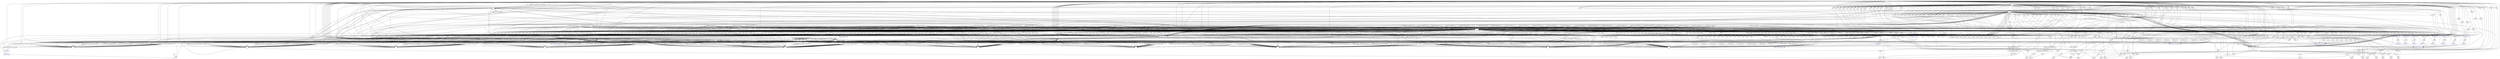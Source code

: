 //----------------------------------------------------------------------------//
// Generated by LegUp High-Level Synthesis Tool Version 4.0 (http://legup.org)
// Compiled: Mon Jun  5 16:23:28 2017
// University of Toronto
// For research and academic purposes only. Commercial use is prohibited.
// Please send bugs to: legup@eecg.toronto.edu
// Date: Fri Jun 16 17:57:19 2017
//----------------------------------------------------------------------------//

digraph {
Node0x3966820[label="?"];
Node0x3e8dd20[label="0"];
Node0x3e8dd20 -> Node0x3966820;
Node0x403e5f0[label="EQ"];
Node0x403e5f0 -> Node0x3966820;
Node0x403e8d0[label="EQ"];
Node0x403e8d0 -> Node0x3966820;
Node0x403eba0[label="EQ"];
Node0x403eba0 -> Node0x3966820;
Node0x3969460[label="?"];
Node0x3e8dd20 -> Node0x3969460;
Node0x3ff11f0[label="platform_main_begin_memory_controller_en..."];
Node0x3ff11f0 -> Node0x3969460;
Node0x3ff11f0 -> Node0x3969460;
Node0x3ff2cd0[label="crc32_gentab_memory_controller_enable_a"];
Node0x3ff2cd0 -> Node0x3969460;
Node0x3ff2cd0 -> Node0x3969460;
Node0x3ff45e0[label="func_1_memory_controller_enable_a"];
Node0x3ff45e0 -> Node0x3969460;
Node0x3ff45e0 -> Node0x3969460;
Node0x3ff6130[label="transparent_crc_memory_controller_enable..."];
Node0x3ff6130 -> Node0x3969460;
Node0x3ff6130 -> Node0x3969460;
Node0x3ff6130 -> Node0x3969460;
Node0x3ff6130 -> Node0x3969460;
Node0x3ff6130 -> Node0x3969460;
Node0x3ff6130 -> Node0x3969460;
Node0x3ff6130 -> Node0x3969460;
Node0x3ff6130 -> Node0x3969460;
Node0x3ff6130 -> Node0x3969460;
Node0x3ff6130 -> Node0x3969460;
Node0x3ff6130 -> Node0x3969460;
Node0x3ff6130 -> Node0x3969460;
Node0x3ff6130 -> Node0x3969460;
Node0x3ff6130 -> Node0x3969460;
Node0x3ff6130 -> Node0x3969460;
Node0x3ff6130 -> Node0x3969460;
Node0x3ff7f00[label="platform_main_end_memory_controller_enab..."];
Node0x3ff7f00 -> Node0x3969460;
Node0x3ff7f00 -> Node0x3969460;
Node0x3ffd4f0[label="1"];
Node0x3ffd4f0 -> Node0x3969460;
Node0x3ffd4f0 -> Node0x3969460;
Node0x3ffd4f0 -> Node0x3969460;
Node0x3ffd4f0 -> Node0x3969460;
Node0x3ffd4f0 -> Node0x3969460;
Node0x3ffd4f0 -> Node0x3969460;
Node0x3ffd4f0 -> Node0x3969460;
Node0x3ffd4f0 -> Node0x3969460;
Node0x3ffd4f0 -> Node0x3969460;
Node0x403f000[label="EQ"];
Node0x403f000 -> Node0x3969460;
Node0x403fe10[label="EQ"];
Node0x403fe10 -> Node0x3969460;
Node0x40400d0[label="EQ"];
Node0x40400d0 -> Node0x3969460;
Node0x4040390[label="EQ"];
Node0x4040390 -> Node0x3969460;
Node0x4040650[label="EQ"];
Node0x4040650 -> Node0x3969460;
Node0x4040910[label="EQ"];
Node0x4040910 -> Node0x3969460;
Node0x4040bd0[label="EQ"];
Node0x4040bd0 -> Node0x3969460;
Node0x4040e90[label="EQ"];
Node0x4040e90 -> Node0x3969460;
Node0x4041150[label="EQ"];
Node0x4041150 -> Node0x3969460;
Node0x4041410[label="EQ"];
Node0x4041410 -> Node0x3969460;
Node0x40416d0[label="EQ"];
Node0x40416d0 -> Node0x3969460;
Node0x4041990[label="EQ"];
Node0x4041990 -> Node0x3969460;
Node0x4041c50[label="EQ"];
Node0x4041c50 -> Node0x3969460;
Node0x4041f10[label="EQ"];
Node0x4041f10 -> Node0x3969460;
Node0x40421d0[label="EQ"];
Node0x40421d0 -> Node0x3969460;
Node0x4042490[label="EQ"];
Node0x4042490 -> Node0x3969460;
Node0x4042750[label="EQ"];
Node0x4042750 -> Node0x3969460;
Node0x4042a10[label="EQ"];
Node0x4042a10 -> Node0x3969460;
Node0x4042cd0[label="EQ"];
Node0x4042cd0 -> Node0x3969460;
Node0x4042f90[label="EQ"];
Node0x4042f90 -> Node0x3969460;
Node0x4043250[label="EQ"];
Node0x4043250 -> Node0x3969460;
Node0x4043510[label="EQ"];
Node0x4043510 -> Node0x3969460;
Node0x40437d0[label="EQ"];
Node0x40437d0 -> Node0x3969460;
Node0x4043a90[label="EQ"];
Node0x4043a90 -> Node0x3969460;
Node0x4043d50[label="EQ"];
Node0x4043d50 -> Node0x3969460;
Node0x4044010[label="EQ"];
Node0x4044010 -> Node0x3969460;
Node0x40442d0[label="EQ"];
Node0x40442d0 -> Node0x3969460;
Node0x4044590[label="EQ"];
Node0x4044590 -> Node0x3969460;
Node0x4044850[label="EQ"];
Node0x4044850 -> Node0x3969460;
Node0x4044b10[label="EQ"];
Node0x4044b10 -> Node0x3969460;
Node0x4044dd0[label="EQ"];
Node0x4044dd0 -> Node0x3969460;
Node0x403fb70[label="EQ"];
Node0x403fb70 -> Node0x3969460;
Node0x4045500[label="EQ"];
Node0x4045500 -> Node0x3969460;
Node0x3969800[label="?"];
Node0x3e8dd20 -> Node0x3969800;
Node0x3ff13d0[label="platform_main_begin_memory_controller_ad..."];
Node0x3ff13d0 -> Node0x3969800;
Node0x3ff13d0 -> Node0x3969800;
Node0x3ff2eb0[label="crc32_gentab_memory_controller_address_a"];
Node0x3ff2eb0 -> Node0x3969800;
Node0x3ff2eb0 -> Node0x3969800;
Node0x3ff47c0[label="func_1_memory_controller_address_a"];
Node0x3ff47c0 -> Node0x3969800;
Node0x3ff47c0 -> Node0x3969800;
Node0x3ff6310[label="transparent_crc_memory_controller_addres..."];
Node0x3ff6310 -> Node0x3969800;
Node0x3ff6310 -> Node0x3969800;
Node0x3ff6310 -> Node0x3969800;
Node0x3ff6310 -> Node0x3969800;
Node0x3ff6310 -> Node0x3969800;
Node0x3ff6310 -> Node0x3969800;
Node0x3ff6310 -> Node0x3969800;
Node0x3ff6310 -> Node0x3969800;
Node0x3ff6310 -> Node0x3969800;
Node0x3ff6310 -> Node0x3969800;
Node0x3ff6310 -> Node0x3969800;
Node0x3ff6310 -> Node0x3969800;
Node0x3ff6310 -> Node0x3969800;
Node0x3ff6310 -> Node0x3969800;
Node0x3ff6310 -> Node0x3969800;
Node0x3ff6310 -> Node0x3969800;
Node0x3fe4670[label="platform_main_end_memory_controller_addr..."];
Node0x3fe4670 -> Node0x3969800;
Node0x3fe4670 -> Node0x3969800;
Node0x4045960[label="`TAG_g_g_3_a"];
Node0x4045960 -> Node0x3969800;
Node0x40462c0[label="`TAG_g_g_51_a"];
Node0x40462c0 -> Node0x3969800;
Node0x40464c0[label="`TAG_g_g_54_a"];
Node0x40464c0 -> Node0x3969800;
Node0x40466c0[label="`TAG_g_g_55_a"];
Node0x40466c0 -> Node0x3969800;
Node0x40468c0[label="`TAG_g_g_59_a"];
Node0x40468c0 -> Node0x3969800;
Node0x4046ac0[label="`TAG_g_g_81_a"];
Node0x4046ac0 -> Node0x3969800;
Node0x4046cc0[label="`TAG_g_g_119_a"];
Node0x4046cc0 -> Node0x3969800;
Node0x4046ec0[label="`TAG_g_g_123_a"];
Node0x4046ec0 -> Node0x3969800;
Node0x40471f0[label="`TAG_g_crc32_context_a"];
Node0x40471f0 -> Node0x3969800;
Node0x40473c0[label="EQ"];
Node0x40473c0 -> Node0x3969800;
Node0x40476a0[label="EQ"];
Node0x40476a0 -> Node0x3969800;
Node0x4047960[label="EQ"];
Node0x4047960 -> Node0x3969800;
Node0x4047c20[label="EQ"];
Node0x4047c20 -> Node0x3969800;
Node0x4047ee0[label="EQ"];
Node0x4047ee0 -> Node0x3969800;
Node0x40481a0[label="EQ"];
Node0x40481a0 -> Node0x3969800;
Node0x4048460[label="EQ"];
Node0x4048460 -> Node0x3969800;
Node0x4048720[label="EQ"];
Node0x4048720 -> Node0x3969800;
Node0x40489e0[label="EQ"];
Node0x40489e0 -> Node0x3969800;
Node0x4048ca0[label="EQ"];
Node0x4048ca0 -> Node0x3969800;
Node0x4048f60[label="EQ"];
Node0x4048f60 -> Node0x3969800;
Node0x4049220[label="EQ"];
Node0x4049220 -> Node0x3969800;
Node0x40494e0[label="EQ"];
Node0x40494e0 -> Node0x3969800;
Node0x40497a0[label="EQ"];
Node0x40497a0 -> Node0x3969800;
Node0x4049a60[label="EQ"];
Node0x4049a60 -> Node0x3969800;
Node0x4049d20[label="EQ"];
Node0x4049d20 -> Node0x3969800;
Node0x4049fe0[label="EQ"];
Node0x4049fe0 -> Node0x3969800;
Node0x404a2a0[label="EQ"];
Node0x404a2a0 -> Node0x3969800;
Node0x404a560[label="EQ"];
Node0x404a560 -> Node0x3969800;
Node0x404a820[label="EQ"];
Node0x404a820 -> Node0x3969800;
Node0x404aae0[label="EQ"];
Node0x404aae0 -> Node0x3969800;
Node0x404ada0[label="EQ"];
Node0x404ada0 -> Node0x3969800;
Node0x404b060[label="EQ"];
Node0x404b060 -> Node0x3969800;
Node0x404b320[label="EQ"];
Node0x404b320 -> Node0x3969800;
Node0x404b5e0[label="EQ"];
Node0x404b5e0 -> Node0x3969800;
Node0x404b8a0[label="EQ"];
Node0x404b8a0 -> Node0x3969800;
Node0x404bb60[label="EQ"];
Node0x404bb60 -> Node0x3969800;
Node0x404be20[label="EQ"];
Node0x404be20 -> Node0x3969800;
Node0x404c0e0[label="EQ"];
Node0x404c0e0 -> Node0x3969800;
Node0x404c3a0[label="EQ"];
Node0x404c3a0 -> Node0x3969800;
Node0x404c660[label="EQ"];
Node0x404c660 -> Node0x3969800;
Node0x40471a0[label="EQ"];
Node0x40471a0 -> Node0x3969800;
Node0x404cde0[label="EQ"];
Node0x404cde0 -> Node0x3969800;
Node0x39699c0[label="?"];
Node0x3e8dd20 -> Node0x39699c0;
Node0x3ff1550[label="platform_main_begin_memory_controller_wr..."];
Node0x3ff1550 -> Node0x39699c0;
Node0x3ff1550 -> Node0x39699c0;
Node0x3ff3050[label="crc32_gentab_memory_controller_write_ena..."];
Node0x3ff3050 -> Node0x39699c0;
Node0x3ff3050 -> Node0x39699c0;
Node0x3ff4960[label="func_1_memory_controller_write_enable_a"];
Node0x3ff4960 -> Node0x39699c0;
Node0x3ff4960 -> Node0x39699c0;
Node0x3ff64b0[label="transparent_crc_memory_controller_write_..."];
Node0x3ff64b0 -> Node0x39699c0;
Node0x3ff64b0 -> Node0x39699c0;
Node0x3ff64b0 -> Node0x39699c0;
Node0x3ff64b0 -> Node0x39699c0;
Node0x3ff64b0 -> Node0x39699c0;
Node0x3ff64b0 -> Node0x39699c0;
Node0x3ff64b0 -> Node0x39699c0;
Node0x3ff64b0 -> Node0x39699c0;
Node0x3ff64b0 -> Node0x39699c0;
Node0x3ff64b0 -> Node0x39699c0;
Node0x3ff64b0 -> Node0x39699c0;
Node0x3ff64b0 -> Node0x39699c0;
Node0x3ff64b0 -> Node0x39699c0;
Node0x3ff64b0 -> Node0x39699c0;
Node0x3ff64b0 -> Node0x39699c0;
Node0x3ff64b0 -> Node0x39699c0;
Node0x3fdf390[label="platform_main_end_memory_controller_writ..."];
Node0x3fdf390 -> Node0x39699c0;
Node0x3fdf390 -> Node0x39699c0;
Node0x3e8dd20 -> Node0x39699c0;
Node0x3e8dd20 -> Node0x39699c0;
Node0x3e8dd20 -> Node0x39699c0;
Node0x3e8dd20 -> Node0x39699c0;
Node0x3e8dd20 -> Node0x39699c0;
Node0x3e8dd20 -> Node0x39699c0;
Node0x3e8dd20 -> Node0x39699c0;
Node0x3e8dd20 -> Node0x39699c0;
Node0x3e8dd20 -> Node0x39699c0;
Node0x404d240[label="EQ"];
Node0x404d240 -> Node0x39699c0;
Node0x404e050[label="EQ"];
Node0x404e050 -> Node0x39699c0;
Node0x404e310[label="EQ"];
Node0x404e310 -> Node0x39699c0;
Node0x404e5d0[label="EQ"];
Node0x404e5d0 -> Node0x39699c0;
Node0x404e890[label="EQ"];
Node0x404e890 -> Node0x39699c0;
Node0x404eb50[label="EQ"];
Node0x404eb50 -> Node0x39699c0;
Node0x404ee10[label="EQ"];
Node0x404ee10 -> Node0x39699c0;
Node0x404f0d0[label="EQ"];
Node0x404f0d0 -> Node0x39699c0;
Node0x404f390[label="EQ"];
Node0x404f390 -> Node0x39699c0;
Node0x404f650[label="EQ"];
Node0x404f650 -> Node0x39699c0;
Node0x404f910[label="EQ"];
Node0x404f910 -> Node0x39699c0;
Node0x404fbd0[label="EQ"];
Node0x404fbd0 -> Node0x39699c0;
Node0x404fe90[label="EQ"];
Node0x404fe90 -> Node0x39699c0;
Node0x4050150[label="EQ"];
Node0x4050150 -> Node0x39699c0;
Node0x4050410[label="EQ"];
Node0x4050410 -> Node0x39699c0;
Node0x40506d0[label="EQ"];
Node0x40506d0 -> Node0x39699c0;
Node0x4050990[label="EQ"];
Node0x4050990 -> Node0x39699c0;
Node0x4050c50[label="EQ"];
Node0x4050c50 -> Node0x39699c0;
Node0x4050f10[label="EQ"];
Node0x4050f10 -> Node0x39699c0;
Node0x40511d0[label="EQ"];
Node0x40511d0 -> Node0x39699c0;
Node0x4051490[label="EQ"];
Node0x4051490 -> Node0x39699c0;
Node0x4051750[label="EQ"];
Node0x4051750 -> Node0x39699c0;
Node0x4051a10[label="EQ"];
Node0x4051a10 -> Node0x39699c0;
Node0x4051cd0[label="EQ"];
Node0x4051cd0 -> Node0x39699c0;
Node0x4051f90[label="EQ"];
Node0x4051f90 -> Node0x39699c0;
Node0x4052250[label="EQ"];
Node0x4052250 -> Node0x39699c0;
Node0x4052510[label="EQ"];
Node0x4052510 -> Node0x39699c0;
Node0x40527d0[label="EQ"];
Node0x40527d0 -> Node0x39699c0;
Node0x4052a90[label="EQ"];
Node0x4052a90 -> Node0x39699c0;
Node0x4052d50[label="EQ"];
Node0x4052d50 -> Node0x39699c0;
Node0x4053010[label="EQ"];
Node0x4053010 -> Node0x39699c0;
Node0x404de00[label="EQ"];
Node0x404de00 -> Node0x39699c0;
Node0x4053790[label="EQ"];
Node0x4053790 -> Node0x39699c0;
Node0x3ff0610[label="?"];
Node0x3e8dd20 -> Node0x3ff0610;
Node0x3ff16f0[label="platform_main_begin_memory_controller_in..."];
Node0x3ff16f0 -> Node0x3ff0610;
Node0x3ff16f0 -> Node0x3ff0610;
Node0x3ff31f0[label="crc32_gentab_memory_controller_in_a"];
Node0x3ff31f0 -> Node0x3ff0610;
Node0x3ff31f0 -> Node0x3ff0610;
Node0x3ff4b00[label="func_1_memory_controller_in_a"];
Node0x3ff4b00 -> Node0x3ff0610;
Node0x3ff4b00 -> Node0x3ff0610;
Node0x3ff6650[label="transparent_crc_memory_controller_in_a"];
Node0x3ff6650 -> Node0x3ff0610;
Node0x3ff6650 -> Node0x3ff0610;
Node0x3ff6650 -> Node0x3ff0610;
Node0x3ff6650 -> Node0x3ff0610;
Node0x3ff6650 -> Node0x3ff0610;
Node0x3ff6650 -> Node0x3ff0610;
Node0x3ff6650 -> Node0x3ff0610;
Node0x3ff6650 -> Node0x3ff0610;
Node0x3ff6650 -> Node0x3ff0610;
Node0x3ff6650 -> Node0x3ff0610;
Node0x3ff6650 -> Node0x3ff0610;
Node0x3ff6650 -> Node0x3ff0610;
Node0x3ff6650 -> Node0x3ff0610;
Node0x3ff6650 -> Node0x3ff0610;
Node0x3ff6650 -> Node0x3ff0610;
Node0x3ff6650 -> Node0x3ff0610;
Node0x3fe3020[label="platform_main_end_memory_controller_in_a"];
Node0x3fe3020 -> Node0x3ff0610;
Node0x3fe3020 -> Node0x3ff0610;
Node0x4053bf0[label="EQ"];
Node0x4053bf0 -> Node0x3ff0610;
Node0x4054630[label="EQ"];
Node0x4054630 -> Node0x3ff0610;
Node0x40548f0[label="EQ"];
Node0x40548f0 -> Node0x3ff0610;
Node0x4054bb0[label="EQ"];
Node0x4054bb0 -> Node0x3ff0610;
Node0x4054e70[label="EQ"];
Node0x4054e70 -> Node0x3ff0610;
Node0x4055130[label="EQ"];
Node0x4055130 -> Node0x3ff0610;
Node0x40553f0[label="EQ"];
Node0x40553f0 -> Node0x3ff0610;
Node0x40556b0[label="EQ"];
Node0x40556b0 -> Node0x3ff0610;
Node0x4055a80[label="EQ"];
Node0x4055a80 -> Node0x3ff0610;
Node0x4055d40[label="EQ"];
Node0x4055d40 -> Node0x3ff0610;
Node0x4056000[label="EQ"];
Node0x4056000 -> Node0x3ff0610;
Node0x40562c0[label="EQ"];
Node0x40562c0 -> Node0x3ff0610;
Node0x4056580[label="EQ"];
Node0x4056580 -> Node0x3ff0610;
Node0x4056840[label="EQ"];
Node0x4056840 -> Node0x3ff0610;
Node0x4056b00[label="EQ"];
Node0x4056b00 -> Node0x3ff0610;
Node0x4056dc0[label="EQ"];
Node0x4056dc0 -> Node0x3ff0610;
Node0x4057080[label="EQ"];
Node0x4057080 -> Node0x3ff0610;
Node0x4057340[label="EQ"];
Node0x4057340 -> Node0x3ff0610;
Node0x4057600[label="EQ"];
Node0x4057600 -> Node0x3ff0610;
Node0x40578c0[label="EQ"];
Node0x40578c0 -> Node0x3ff0610;
Node0x4057b80[label="EQ"];
Node0x4057b80 -> Node0x3ff0610;
Node0x4057e40[label="EQ"];
Node0x4057e40 -> Node0x3ff0610;
Node0x4058100[label="EQ"];
Node0x4058100 -> Node0x3ff0610;
Node0x40583c0[label="EQ"];
Node0x40583c0 -> Node0x3ff0610;
Node0x3ff0730[label="?"];
Node0x3e8dd20 -> Node0x3ff0730;
Node0x3ff1950[label="platform_main_begin_memory_controller_si..."];
Node0x3ff1950 -> Node0x3ff0730;
Node0x3ff1950 -> Node0x3ff0730;
Node0x3ff3400[label="crc32_gentab_memory_controller_size_a"];
Node0x3ff3400 -> Node0x3ff0730;
Node0x3ff3400 -> Node0x3ff0730;
Node0x3ff4d10[label="func_1_memory_controller_size_a"];
Node0x3ff4d10 -> Node0x3ff0730;
Node0x3ff4d10 -> Node0x3ff0730;
Node0x3ff6860[label="transparent_crc_memory_controller_size_a"];
Node0x3ff6860 -> Node0x3ff0730;
Node0x3ff6860 -> Node0x3ff0730;
Node0x3ff6860 -> Node0x3ff0730;
Node0x3ff6860 -> Node0x3ff0730;
Node0x3ff6860 -> Node0x3ff0730;
Node0x3ff6860 -> Node0x3ff0730;
Node0x3ff6860 -> Node0x3ff0730;
Node0x3ff6860 -> Node0x3ff0730;
Node0x3ff6860 -> Node0x3ff0730;
Node0x3ff6860 -> Node0x3ff0730;
Node0x3ff6860 -> Node0x3ff0730;
Node0x3ff6860 -> Node0x3ff0730;
Node0x3ff6860 -> Node0x3ff0730;
Node0x3ff6860 -> Node0x3ff0730;
Node0x3ff6860 -> Node0x3ff0730;
Node0x3ff6860 -> Node0x3ff0730;
Node0x3fdea90[label="platform_main_end_memory_controller_size..."];
Node0x3fdea90 -> Node0x3ff0730;
Node0x3fdea90 -> Node0x3ff0730;
Node0x4058820[label="2"];
Node0x4058820 -> Node0x3ff0730;
Node0x4059180[label="0"];
Node0x4059180 -> Node0x3ff0730;
Node0x4059380[label="2"];
Node0x4059380 -> Node0x3ff0730;
Node0x4059580[label="1"];
Node0x4059580 -> Node0x3ff0730;
Node0x4059780[label="2"];
Node0x4059780 -> Node0x3ff0730;
Node0x4059980[label="1"];
Node0x4059980 -> Node0x3ff0730;
Node0x4059b80[label="2"];
Node0x4059b80 -> Node0x3ff0730;
Node0x4059d80[label="1"];
Node0x4059d80 -> Node0x3ff0730;
Node0x405a0b0[label="2"];
Node0x405a0b0 -> Node0x3ff0730;
Node0x405a280[label="EQ"];
Node0x405a280 -> Node0x3ff0730;
Node0x405a560[label="EQ"];
Node0x405a560 -> Node0x3ff0730;
Node0x405a820[label="EQ"];
Node0x405a820 -> Node0x3ff0730;
Node0x405aae0[label="EQ"];
Node0x405aae0 -> Node0x3ff0730;
Node0x405ada0[label="EQ"];
Node0x405ada0 -> Node0x3ff0730;
Node0x405b060[label="EQ"];
Node0x405b060 -> Node0x3ff0730;
Node0x405b320[label="EQ"];
Node0x405b320 -> Node0x3ff0730;
Node0x405b5e0[label="EQ"];
Node0x405b5e0 -> Node0x3ff0730;
Node0x405b8a0[label="EQ"];
Node0x405b8a0 -> Node0x3ff0730;
Node0x405bb60[label="EQ"];
Node0x405bb60 -> Node0x3ff0730;
Node0x405be20[label="EQ"];
Node0x405be20 -> Node0x3ff0730;
Node0x405c0e0[label="EQ"];
Node0x405c0e0 -> Node0x3ff0730;
Node0x405c3a0[label="EQ"];
Node0x405c3a0 -> Node0x3ff0730;
Node0x405c660[label="EQ"];
Node0x405c660 -> Node0x3ff0730;
Node0x405c920[label="EQ"];
Node0x405c920 -> Node0x3ff0730;
Node0x405cbe0[label="EQ"];
Node0x405cbe0 -> Node0x3ff0730;
Node0x405cea0[label="EQ"];
Node0x405cea0 -> Node0x3ff0730;
Node0x405d160[label="EQ"];
Node0x405d160 -> Node0x3ff0730;
Node0x405d420[label="EQ"];
Node0x405d420 -> Node0x3ff0730;
Node0x405d6e0[label="EQ"];
Node0x405d6e0 -> Node0x3ff0730;
Node0x405d9a0[label="EQ"];
Node0x405d9a0 -> Node0x3ff0730;
Node0x405dc60[label="EQ"];
Node0x405dc60 -> Node0x3ff0730;
Node0x405df20[label="EQ"];
Node0x405df20 -> Node0x3ff0730;
Node0x405e1e0[label="EQ"];
Node0x405e1e0 -> Node0x3ff0730;
Node0x405e4a0[label="EQ"];
Node0x405e4a0 -> Node0x3ff0730;
Node0x405e760[label="EQ"];
Node0x405e760 -> Node0x3ff0730;
Node0x405ea20[label="EQ"];
Node0x405ea20 -> Node0x3ff0730;
Node0x405ece0[label="EQ"];
Node0x405ece0 -> Node0x3ff0730;
Node0x405efa0[label="EQ"];
Node0x405efa0 -> Node0x3ff0730;
Node0x405f260[label="EQ"];
Node0x405f260 -> Node0x3ff0730;
Node0x405f520[label="EQ"];
Node0x405f520 -> Node0x3ff0730;
Node0x405a060[label="EQ"];
Node0x405a060 -> Node0x3ff0730;
Node0x405fca0[label="EQ"];
Node0x405fca0 -> Node0x3ff0730;
Node0x3ff08c0[label="?"];
Node0x3e8dd20 -> Node0x3ff08c0;
Node0x3ff1bc0[label="platform_main_begin_memory_controller_en..."];
Node0x3ff1bc0 -> Node0x3ff08c0;
Node0x3ff1bc0 -> Node0x3ff08c0;
Node0x3ff20e0[label="crc32_gentab_memory_controller_enable_b"];
Node0x3ff20e0 -> Node0x3ff08c0;
Node0x3ff20e0 -> Node0x3ff08c0;
Node0x3ff4f30[label="func_1_memory_controller_enable_b"];
Node0x3ff4f30 -> Node0x3ff08c0;
Node0x3ff4f30 -> Node0x3ff08c0;
Node0x3ff6a80[label="transparent_crc_memory_controller_enable..."];
Node0x3ff6a80 -> Node0x3ff08c0;
Node0x3ff6a80 -> Node0x3ff08c0;
Node0x3ff6a80 -> Node0x3ff08c0;
Node0x3ff6a80 -> Node0x3ff08c0;
Node0x3ff6a80 -> Node0x3ff08c0;
Node0x3ff6a80 -> Node0x3ff08c0;
Node0x3ff6a80 -> Node0x3ff08c0;
Node0x3ff6a80 -> Node0x3ff08c0;
Node0x3ff6a80 -> Node0x3ff08c0;
Node0x3ff6a80 -> Node0x3ff08c0;
Node0x3ff6a80 -> Node0x3ff08c0;
Node0x3ff6a80 -> Node0x3ff08c0;
Node0x3ff6a80 -> Node0x3ff08c0;
Node0x3ff6a80 -> Node0x3ff08c0;
Node0x3ff6a80 -> Node0x3ff08c0;
Node0x3ff6a80 -> Node0x3ff08c0;
Node0x38609a0[label="platform_main_end_memory_controller_enab..."];
Node0x38609a0 -> Node0x3ff08c0;
Node0x38609a0 -> Node0x3ff08c0;
Node0x4060100[label="EQ"];
Node0x4060100 -> Node0x3ff08c0;
Node0x4060b40[label="EQ"];
Node0x4060b40 -> Node0x3ff08c0;
Node0x4060e00[label="EQ"];
Node0x4060e00 -> Node0x3ff08c0;
Node0x40610c0[label="EQ"];
Node0x40610c0 -> Node0x3ff08c0;
Node0x4061380[label="EQ"];
Node0x4061380 -> Node0x3ff08c0;
Node0x4061640[label="EQ"];
Node0x4061640 -> Node0x3ff08c0;
Node0x4061900[label="EQ"];
Node0x4061900 -> Node0x3ff08c0;
Node0x4061bc0[label="EQ"];
Node0x4061bc0 -> Node0x3ff08c0;
Node0x4061f90[label="EQ"];
Node0x4061f90 -> Node0x3ff08c0;
Node0x4062250[label="EQ"];
Node0x4062250 -> Node0x3ff08c0;
Node0x4062510[label="EQ"];
Node0x4062510 -> Node0x3ff08c0;
Node0x40627d0[label="EQ"];
Node0x40627d0 -> Node0x3ff08c0;
Node0x4062a90[label="EQ"];
Node0x4062a90 -> Node0x3ff08c0;
Node0x4062d50[label="EQ"];
Node0x4062d50 -> Node0x3ff08c0;
Node0x4063010[label="EQ"];
Node0x4063010 -> Node0x3ff08c0;
Node0x40632d0[label="EQ"];
Node0x40632d0 -> Node0x3ff08c0;
Node0x4063590[label="EQ"];
Node0x4063590 -> Node0x3ff08c0;
Node0x4063850[label="EQ"];
Node0x4063850 -> Node0x3ff08c0;
Node0x4063b10[label="EQ"];
Node0x4063b10 -> Node0x3ff08c0;
Node0x4063dd0[label="EQ"];
Node0x4063dd0 -> Node0x3ff08c0;
Node0x4064090[label="EQ"];
Node0x4064090 -> Node0x3ff08c0;
Node0x4064350[label="EQ"];
Node0x4064350 -> Node0x3ff08c0;
Node0x4064610[label="EQ"];
Node0x4064610 -> Node0x3ff08c0;
Node0x40648d0[label="EQ"];
Node0x40648d0 -> Node0x3ff08c0;
Node0x3ff0950[label="?"];
Node0x3e8dd20 -> Node0x3ff0950;
Node0x3ff1d80[label="platform_main_begin_memory_controller_ad..."];
Node0x3ff1d80 -> Node0x3ff0950;
Node0x3ff1d80 -> Node0x3ff0950;
Node0x3ff3860[label="crc32_gentab_memory_controller_address_b"];
Node0x3ff3860 -> Node0x3ff0950;
Node0x3ff3860 -> Node0x3ff0950;
Node0x3ff50f0[label="func_1_memory_controller_address_b"];
Node0x3ff50f0 -> Node0x3ff0950;
Node0x3ff50f0 -> Node0x3ff0950;
Node0x3ff6c40[label="transparent_crc_memory_controller_addres..."];
Node0x3ff6c40 -> Node0x3ff0950;
Node0x3ff6c40 -> Node0x3ff0950;
Node0x3ff6c40 -> Node0x3ff0950;
Node0x3ff6c40 -> Node0x3ff0950;
Node0x3ff6c40 -> Node0x3ff0950;
Node0x3ff6c40 -> Node0x3ff0950;
Node0x3ff6c40 -> Node0x3ff0950;
Node0x3ff6c40 -> Node0x3ff0950;
Node0x3ff6c40 -> Node0x3ff0950;
Node0x3ff6c40 -> Node0x3ff0950;
Node0x3ff6c40 -> Node0x3ff0950;
Node0x3ff6c40 -> Node0x3ff0950;
Node0x3ff6c40 -> Node0x3ff0950;
Node0x3ff6c40 -> Node0x3ff0950;
Node0x3ff6c40 -> Node0x3ff0950;
Node0x3ff6c40 -> Node0x3ff0950;
Node0x385f700[label="platform_main_end_memory_controller_addr..."];
Node0x385f700 -> Node0x3ff0950;
Node0x385f700 -> Node0x3ff0950;
Node0x4064d30[label="EQ"];
Node0x4064d30 -> Node0x3ff0950;
Node0x4065770[label="EQ"];
Node0x4065770 -> Node0x3ff0950;
Node0x4065a30[label="EQ"];
Node0x4065a30 -> Node0x3ff0950;
Node0x4065cf0[label="EQ"];
Node0x4065cf0 -> Node0x3ff0950;
Node0x4065fb0[label="EQ"];
Node0x4065fb0 -> Node0x3ff0950;
Node0x4066270[label="EQ"];
Node0x4066270 -> Node0x3ff0950;
Node0x4066530[label="EQ"];
Node0x4066530 -> Node0x3ff0950;
Node0x40667f0[label="EQ"];
Node0x40667f0 -> Node0x3ff0950;
Node0x4066bc0[label="EQ"];
Node0x4066bc0 -> Node0x3ff0950;
Node0x4066e80[label="EQ"];
Node0x4066e80 -> Node0x3ff0950;
Node0x4067140[label="EQ"];
Node0x4067140 -> Node0x3ff0950;
Node0x4067400[label="EQ"];
Node0x4067400 -> Node0x3ff0950;
Node0x40676c0[label="EQ"];
Node0x40676c0 -> Node0x3ff0950;
Node0x4067980[label="EQ"];
Node0x4067980 -> Node0x3ff0950;
Node0x4067c40[label="EQ"];
Node0x4067c40 -> Node0x3ff0950;
Node0x4067f00[label="EQ"];
Node0x4067f00 -> Node0x3ff0950;
Node0x40681c0[label="EQ"];
Node0x40681c0 -> Node0x3ff0950;
Node0x4068480[label="EQ"];
Node0x4068480 -> Node0x3ff0950;
Node0x4068740[label="EQ"];
Node0x4068740 -> Node0x3ff0950;
Node0x4068a00[label="EQ"];
Node0x4068a00 -> Node0x3ff0950;
Node0x4068cc0[label="EQ"];
Node0x4068cc0 -> Node0x3ff0950;
Node0x4068f80[label="EQ"];
Node0x4068f80 -> Node0x3ff0950;
Node0x4069240[label="EQ"];
Node0x4069240 -> Node0x3ff0950;
Node0x4069500[label="EQ"];
Node0x4069500 -> Node0x3ff0950;
Node0x3ff0a00[label="?"];
Node0x3e8dd20 -> Node0x3ff0a00;
Node0x3ff1f40[label="platform_main_begin_memory_controller_wr..."];
Node0x3ff1f40 -> Node0x3ff0a00;
Node0x3ff1f40 -> Node0x3ff0a00;
Node0x3ff3a20[label="crc32_gentab_memory_controller_write_ena..."];
Node0x3ff3a20 -> Node0x3ff0a00;
Node0x3ff3a20 -> Node0x3ff0a00;
Node0x3ff52b0[label="func_1_memory_controller_write_enable_b"];
Node0x3ff52b0 -> Node0x3ff0a00;
Node0x3ff52b0 -> Node0x3ff0a00;
Node0x3ff6e00[label="transparent_crc_memory_controller_write_..."];
Node0x3ff6e00 -> Node0x3ff0a00;
Node0x3ff6e00 -> Node0x3ff0a00;
Node0x3ff6e00 -> Node0x3ff0a00;
Node0x3ff6e00 -> Node0x3ff0a00;
Node0x3ff6e00 -> Node0x3ff0a00;
Node0x3ff6e00 -> Node0x3ff0a00;
Node0x3ff6e00 -> Node0x3ff0a00;
Node0x3ff6e00 -> Node0x3ff0a00;
Node0x3ff6e00 -> Node0x3ff0a00;
Node0x3ff6e00 -> Node0x3ff0a00;
Node0x3ff6e00 -> Node0x3ff0a00;
Node0x3ff6e00 -> Node0x3ff0a00;
Node0x3ff6e00 -> Node0x3ff0a00;
Node0x3ff6e00 -> Node0x3ff0a00;
Node0x3ff6e00 -> Node0x3ff0a00;
Node0x3ff6e00 -> Node0x3ff0a00;
Node0x385d210[label="platform_main_end_memory_controller_writ..."];
Node0x385d210 -> Node0x3ff0a00;
Node0x385d210 -> Node0x3ff0a00;
Node0x4069960[label="EQ"];
Node0x4069960 -> Node0x3ff0a00;
Node0x406a3a0[label="EQ"];
Node0x406a3a0 -> Node0x3ff0a00;
Node0x406a660[label="EQ"];
Node0x406a660 -> Node0x3ff0a00;
Node0x406a920[label="EQ"];
Node0x406a920 -> Node0x3ff0a00;
Node0x406abe0[label="EQ"];
Node0x406abe0 -> Node0x3ff0a00;
Node0x406aea0[label="EQ"];
Node0x406aea0 -> Node0x3ff0a00;
Node0x406b160[label="EQ"];
Node0x406b160 -> Node0x3ff0a00;
Node0x406b420[label="EQ"];
Node0x406b420 -> Node0x3ff0a00;
Node0x406b7f0[label="EQ"];
Node0x406b7f0 -> Node0x3ff0a00;
Node0x406bab0[label="EQ"];
Node0x406bab0 -> Node0x3ff0a00;
Node0x406bd70[label="EQ"];
Node0x406bd70 -> Node0x3ff0a00;
Node0x406c030[label="EQ"];
Node0x406c030 -> Node0x3ff0a00;
Node0x406c2f0[label="EQ"];
Node0x406c2f0 -> Node0x3ff0a00;
Node0x406c5b0[label="EQ"];
Node0x406c5b0 -> Node0x3ff0a00;
Node0x406c870[label="EQ"];
Node0x406c870 -> Node0x3ff0a00;
Node0x406cb30[label="EQ"];
Node0x406cb30 -> Node0x3ff0a00;
Node0x406cdf0[label="EQ"];
Node0x406cdf0 -> Node0x3ff0a00;
Node0x406d0b0[label="EQ"];
Node0x406d0b0 -> Node0x3ff0a00;
Node0x406d370[label="EQ"];
Node0x406d370 -> Node0x3ff0a00;
Node0x406d630[label="EQ"];
Node0x406d630 -> Node0x3ff0a00;
Node0x406d8f0[label="EQ"];
Node0x406d8f0 -> Node0x3ff0a00;
Node0x406dbb0[label="EQ"];
Node0x406dbb0 -> Node0x3ff0a00;
Node0x406de70[label="EQ"];
Node0x406de70 -> Node0x3ff0a00;
Node0x406e130[label="EQ"];
Node0x406e130 -> Node0x3ff0a00;
Node0x3ff06a0[label="?"];
Node0x3e8dd20 -> Node0x3ff06a0;
Node0x3ff1900[label="platform_main_begin_memory_controller_in..."];
Node0x3ff1900 -> Node0x3ff06a0;
Node0x3ff1900 -> Node0x3ff06a0;
Node0x3ff33b0[label="crc32_gentab_memory_controller_in_b"];
Node0x3ff33b0 -> Node0x3ff06a0;
Node0x3ff33b0 -> Node0x3ff06a0;
Node0x3ff4cc0[label="func_1_memory_controller_in_b"];
Node0x3ff4cc0 -> Node0x3ff06a0;
Node0x3ff4cc0 -> Node0x3ff06a0;
Node0x3ff6810[label="transparent_crc_memory_controller_in_b"];
Node0x3ff6810 -> Node0x3ff06a0;
Node0x3ff6810 -> Node0x3ff06a0;
Node0x3ff6810 -> Node0x3ff06a0;
Node0x3ff6810 -> Node0x3ff06a0;
Node0x3ff6810 -> Node0x3ff06a0;
Node0x3ff6810 -> Node0x3ff06a0;
Node0x3ff6810 -> Node0x3ff06a0;
Node0x3ff6810 -> Node0x3ff06a0;
Node0x3ff6810 -> Node0x3ff06a0;
Node0x3ff6810 -> Node0x3ff06a0;
Node0x3ff6810 -> Node0x3ff06a0;
Node0x3ff6810 -> Node0x3ff06a0;
Node0x3ff6810 -> Node0x3ff06a0;
Node0x3ff6810 -> Node0x3ff06a0;
Node0x3ff6810 -> Node0x3ff06a0;
Node0x3ff6810 -> Node0x3ff06a0;
Node0x385bad0[label="platform_main_end_memory_controller_in_b"];
Node0x385bad0 -> Node0x3ff06a0;
Node0x385bad0 -> Node0x3ff06a0;
Node0x406e590[label="EQ"];
Node0x406e590 -> Node0x3ff06a0;
Node0x406efd0[label="EQ"];
Node0x406efd0 -> Node0x3ff06a0;
Node0x406f290[label="EQ"];
Node0x406f290 -> Node0x3ff06a0;
Node0x406f550[label="EQ"];
Node0x406f550 -> Node0x3ff06a0;
Node0x406f810[label="EQ"];
Node0x406f810 -> Node0x3ff06a0;
Node0x406fad0[label="EQ"];
Node0x406fad0 -> Node0x3ff06a0;
Node0x406fd90[label="EQ"];
Node0x406fd90 -> Node0x3ff06a0;
Node0x4070050[label="EQ"];
Node0x4070050 -> Node0x3ff06a0;
Node0x4070420[label="EQ"];
Node0x4070420 -> Node0x3ff06a0;
Node0x40706e0[label="EQ"];
Node0x40706e0 -> Node0x3ff06a0;
Node0x40709a0[label="EQ"];
Node0x40709a0 -> Node0x3ff06a0;
Node0x4070c60[label="EQ"];
Node0x4070c60 -> Node0x3ff06a0;
Node0x4070f20[label="EQ"];
Node0x4070f20 -> Node0x3ff06a0;
Node0x40711e0[label="EQ"];
Node0x40711e0 -> Node0x3ff06a0;
Node0x40714a0[label="EQ"];
Node0x40714a0 -> Node0x3ff06a0;
Node0x4071760[label="EQ"];
Node0x4071760 -> Node0x3ff06a0;
Node0x4071a20[label="EQ"];
Node0x4071a20 -> Node0x3ff06a0;
Node0x4071ce0[label="EQ"];
Node0x4071ce0 -> Node0x3ff06a0;
Node0x4071fa0[label="EQ"];
Node0x4071fa0 -> Node0x3ff06a0;
Node0x4072260[label="EQ"];
Node0x4072260 -> Node0x3ff06a0;
Node0x4072520[label="EQ"];
Node0x4072520 -> Node0x3ff06a0;
Node0x40727e0[label="EQ"];
Node0x40727e0 -> Node0x3ff06a0;
Node0x4072aa0[label="EQ"];
Node0x4072aa0 -> Node0x3ff06a0;
Node0x4072d60[label="EQ"];
Node0x4072d60 -> Node0x3ff06a0;
Node0x3ff0be0[label="?"];
Node0x3e8dd20 -> Node0x3ff0be0;
Node0x3ff2340[label="platform_main_begin_memory_controller_si..."];
Node0x3ff2340 -> Node0x3ff0be0;
Node0x3ff2340 -> Node0x3ff0be0;
Node0x3ff3de0[label="crc32_gentab_memory_controller_size_b"];
Node0x3ff3de0 -> Node0x3ff0be0;
Node0x3ff3de0 -> Node0x3ff0be0;
Node0x3ff5670[label="func_1_memory_controller_size_b"];
Node0x3ff5670 -> Node0x3ff0be0;
Node0x3ff5670 -> Node0x3ff0be0;
Node0x3ff71c0[label="transparent_crc_memory_controller_size_b"];
Node0x3ff71c0 -> Node0x3ff0be0;
Node0x3ff71c0 -> Node0x3ff0be0;
Node0x3ff71c0 -> Node0x3ff0be0;
Node0x3ff71c0 -> Node0x3ff0be0;
Node0x3ff71c0 -> Node0x3ff0be0;
Node0x3ff71c0 -> Node0x3ff0be0;
Node0x3ff71c0 -> Node0x3ff0be0;
Node0x3ff71c0 -> Node0x3ff0be0;
Node0x3ff71c0 -> Node0x3ff0be0;
Node0x3ff71c0 -> Node0x3ff0be0;
Node0x3ff71c0 -> Node0x3ff0be0;
Node0x3ff71c0 -> Node0x3ff0be0;
Node0x3ff71c0 -> Node0x3ff0be0;
Node0x3ff71c0 -> Node0x3ff0be0;
Node0x3ff71c0 -> Node0x3ff0be0;
Node0x3ff71c0 -> Node0x3ff0be0;
Node0x38595e0[label="platform_main_end_memory_controller_size..."];
Node0x38595e0 -> Node0x3ff0be0;
Node0x38595e0 -> Node0x3ff0be0;
Node0x40731c0[label="EQ"];
Node0x40731c0 -> Node0x3ff0be0;
Node0x4073c00[label="EQ"];
Node0x4073c00 -> Node0x3ff0be0;
Node0x4073ec0[label="EQ"];
Node0x4073ec0 -> Node0x3ff0be0;
Node0x4074180[label="EQ"];
Node0x4074180 -> Node0x3ff0be0;
Node0x4074440[label="EQ"];
Node0x4074440 -> Node0x3ff0be0;
Node0x4074700[label="EQ"];
Node0x4074700 -> Node0x3ff0be0;
Node0x40749c0[label="EQ"];
Node0x40749c0 -> Node0x3ff0be0;
Node0x4074c80[label="EQ"];
Node0x4074c80 -> Node0x3ff0be0;
Node0x4075050[label="EQ"];
Node0x4075050 -> Node0x3ff0be0;
Node0x4075310[label="EQ"];
Node0x4075310 -> Node0x3ff0be0;
Node0x40755d0[label="EQ"];
Node0x40755d0 -> Node0x3ff0be0;
Node0x4075890[label="EQ"];
Node0x4075890 -> Node0x3ff0be0;
Node0x4075b50[label="EQ"];
Node0x4075b50 -> Node0x3ff0be0;
Node0x4075e10[label="EQ"];
Node0x4075e10 -> Node0x3ff0be0;
Node0x40760d0[label="EQ"];
Node0x40760d0 -> Node0x3ff0be0;
Node0x4076390[label="EQ"];
Node0x4076390 -> Node0x3ff0be0;
Node0x4076650[label="EQ"];
Node0x4076650 -> Node0x3ff0be0;
Node0x4076910[label="EQ"];
Node0x4076910 -> Node0x3ff0be0;
Node0x4076bd0[label="EQ"];
Node0x4076bd0 -> Node0x3ff0be0;
Node0x4076e90[label="EQ"];
Node0x4076e90 -> Node0x3ff0be0;
Node0x4077150[label="EQ"];
Node0x4077150 -> Node0x3ff0be0;
Node0x4077410[label="EQ"];
Node0x4077410 -> Node0x3ff0be0;
Node0x40776d0[label="EQ"];
Node0x40776d0 -> Node0x3ff0be0;
Node0x4077990[label="EQ"];
Node0x4077990 -> Node0x3ff0be0;
Node0x3ff0d80[label="?"];
Node0x4077d00[label="0"];
Node0x4077d00 -> Node0x3ff0d80;
Node0x4077f20[label="main_0_20_reg",shape=box,color=blue];
Node0x4077f20 -> Node0x3ff0d80;
Node0x4079300[label="EQ"];
Node0x4079300 -> Node0x3ff0d80;
Node0x40795d0[label="EQ"];
Node0x40795d0 -> Node0x3ff0d80;
Node0x3967920[label="?"];
Node0x3967920 -> Node0x403e5f0;
Node0x3e8dd20 -> Node0x403e5f0;
Node0x3fd56c0[label="cur_state",shape=box];
Node0x3fd56c0 -> Node0x403e8d0;
Node0x3fd85d0[label="LEGUP_0"];
Node0x3fd85d0 -> Node0x403e8d0;
Node0x3fd56c0 -> Node0x403eba0;
Node0x3ffc810[label="LEGUP_F_main_BB__0_43"];
Node0x3ffc810 -> Node0x403eba0;
Node0x3ff1030[label="?"];
Node0x3ff1030 -> Node0x3ff11f0;
Node0x397e450[label="?"];
Node0x397e450 -> Node0x3ff11f0;
Node0x3ff2b80[label="?"];
Node0x3ff2b80 -> Node0x3ff2cd0;
Node0x3981d40[label="?"];
Node0x3981d40 -> Node0x3ff2cd0;
Node0x3ff4490[label="?"];
Node0x3ff4490 -> Node0x3ff45e0;
Node0x398b020[label="?"];
Node0x398b020 -> Node0x3ff45e0;
Node0x3ff5fe0[label="?"];
Node0x3ff5fe0 -> Node0x3ff6130;
Node0x39bd440[label="?"];
Node0x39bd440 -> Node0x3ff6130;
Node0x3ff7db0[label="?"];
Node0x3ff7db0 -> Node0x3ff7f00;
Node0x40979a0[label="?"];
Node0x40979a0 -> Node0x3ff7f00;
Node0x3fd56c0 -> Node0x403f000;
Node0x3fdba40[label="LEGUP_function_call_2"];
Node0x3fdba40 -> Node0x403f000;
Node0x3fd56c0 -> Node0x403fe10;
Node0x3fdba40 -> Node0x403fe10;
Node0x3fd56c0 -> Node0x40400d0;
Node0x3fdbb60[label="LEGUP_function_call_4"];
Node0x3fdbb60 -> Node0x40400d0;
Node0x3fd56c0 -> Node0x4040390;
Node0x3fdbb60 -> Node0x4040390;
Node0x3fd56c0 -> Node0x4040650;
Node0x3fd4600[label="LEGUP_function_call_6"];
Node0x3fd4600 -> Node0x4040650;
Node0x3fd56c0 -> Node0x4040910;
Node0x3fd4600 -> Node0x4040910;
Node0x3fd56c0 -> Node0x4040bd0;
Node0x3fd9da0[label="LEGUP_function_call_10"];
Node0x3fd9da0 -> Node0x4040bd0;
Node0x3fd56c0 -> Node0x4040e90;
Node0x3fd9da0 -> Node0x4040e90;
Node0x3fd56c0 -> Node0x4041150;
Node0x3ff7ff0[label="LEGUP_function_call_14"];
Node0x3ff7ff0 -> Node0x4041150;
Node0x3fd56c0 -> Node0x4041410;
Node0x3ff7ff0 -> Node0x4041410;
Node0x3fd56c0 -> Node0x40416d0;
Node0x3ff8a60[label="LEGUP_function_call_18"];
Node0x3ff8a60 -> Node0x40416d0;
Node0x3fd56c0 -> Node0x4041990;
Node0x3ff8a60 -> Node0x4041990;
Node0x3fd56c0 -> Node0x4041c50;
Node0x3ff93f0[label="LEGUP_function_call_22"];
Node0x3ff93f0 -> Node0x4041c50;
Node0x3fd56c0 -> Node0x4041f10;
Node0x3ff93f0 -> Node0x4041f10;
Node0x3fd56c0 -> Node0x40421d0;
Node0x3ff9d80[label="LEGUP_function_call_26"];
Node0x3ff9d80 -> Node0x40421d0;
Node0x3fd56c0 -> Node0x4042490;
Node0x3ff9d80 -> Node0x4042490;
Node0x3fd56c0 -> Node0x4042750;
Node0x3ffa910[label="LEGUP_function_call_30"];
Node0x3ffa910 -> Node0x4042750;
Node0x3fd56c0 -> Node0x4042a10;
Node0x3ffa910 -> Node0x4042a10;
Node0x3fd56c0 -> Node0x4042cd0;
Node0x3ffb2a0[label="LEGUP_function_call_34"];
Node0x3ffb2a0 -> Node0x4042cd0;
Node0x3fd56c0 -> Node0x4042f90;
Node0x3ffb2a0 -> Node0x4042f90;
Node0x3fd56c0 -> Node0x4043250;
Node0x3ffbc30[label="LEGUP_function_call_38"];
Node0x3ffbc30 -> Node0x4043250;
Node0x3fd56c0 -> Node0x4043510;
Node0x3ffbc30 -> Node0x4043510;
Node0x3fd56c0 -> Node0x40437d0;
Node0x3ffc5c0[label="LEGUP_function_call_42"];
Node0x3ffc5c0 -> Node0x40437d0;
Node0x3fd56c0 -> Node0x4043a90;
Node0x3ffc5c0 -> Node0x4043a90;
Node0x3fd56c0 -> Node0x4043d50;
Node0x3fd4850[label="LEGUP_F_main_BB__0_7"];
Node0x3fd4850 -> Node0x4043d50;
Node0x3fd56c0 -> Node0x4044010;
Node0x3fd9ff0[label="LEGUP_F_main_BB__0_11"];
Node0x3fd9ff0 -> Node0x4044010;
Node0x3fd56c0 -> Node0x40442d0;
Node0x3ff8320[label="LEGUP_F_main_BB__0_15"];
Node0x3ff8320 -> Node0x40442d0;
Node0x3fd56c0 -> Node0x4044590;
Node0x3ff8cb0[label="LEGUP_F_main_BB__0_19"];
Node0x3ff8cb0 -> Node0x4044590;
Node0x3fd56c0 -> Node0x4044850;
Node0x3ff9640[label="LEGUP_F_main_BB__0_23"];
Node0x3ff9640 -> Node0x4044850;
Node0x3fd56c0 -> Node0x4044b10;
Node0x3ff9fd0[label="LEGUP_F_main_BB__0_27"];
Node0x3ff9fd0 -> Node0x4044b10;
Node0x3fd56c0 -> Node0x4044dd0;
Node0x3ffab60[label="LEGUP_F_main_BB__0_31"];
Node0x3ffab60 -> Node0x4044dd0;
Node0x3fd56c0 -> Node0x403fb70;
Node0x3ffb4f0[label="LEGUP_F_main_BB__0_35"];
Node0x3ffb4f0 -> Node0x403fb70;
Node0x3fd56c0 -> Node0x4045500;
Node0x3ffbe80[label="LEGUP_F_main_BB__0_39"];
Node0x3ffbe80 -> Node0x4045500;
Node0x3ff1030 -> Node0x3ff13d0;
Node0x397e450 -> Node0x3ff13d0;
Node0x3ff2b80 -> Node0x3ff2eb0;
Node0x3981d40 -> Node0x3ff2eb0;
Node0x3ff4490 -> Node0x3ff47c0;
Node0x398b020 -> Node0x3ff47c0;
Node0x3ff5fe0 -> Node0x3ff6310;
Node0x39bd440 -> Node0x3ff6310;
Node0x3ff7db0 -> Node0x3fe4670;
Node0x40979a0 -> Node0x3fe4670;
Node0x3fd56c0 -> Node0x40473c0;
Node0x3fdba40 -> Node0x40473c0;
Node0x3fd56c0 -> Node0x40476a0;
Node0x3fdba40 -> Node0x40476a0;
Node0x3fd56c0 -> Node0x4047960;
Node0x3fdbb60 -> Node0x4047960;
Node0x3fd56c0 -> Node0x4047c20;
Node0x3fdbb60 -> Node0x4047c20;
Node0x3fd56c0 -> Node0x4047ee0;
Node0x3fd4600 -> Node0x4047ee0;
Node0x3fd56c0 -> Node0x40481a0;
Node0x3fd4600 -> Node0x40481a0;
Node0x3fd56c0 -> Node0x4048460;
Node0x3fd9da0 -> Node0x4048460;
Node0x3fd56c0 -> Node0x4048720;
Node0x3fd9da0 -> Node0x4048720;
Node0x3fd56c0 -> Node0x40489e0;
Node0x3ff7ff0 -> Node0x40489e0;
Node0x3fd56c0 -> Node0x4048ca0;
Node0x3ff7ff0 -> Node0x4048ca0;
Node0x3fd56c0 -> Node0x4048f60;
Node0x3ff8a60 -> Node0x4048f60;
Node0x3fd56c0 -> Node0x4049220;
Node0x3ff8a60 -> Node0x4049220;
Node0x3fd56c0 -> Node0x40494e0;
Node0x3ff93f0 -> Node0x40494e0;
Node0x3fd56c0 -> Node0x40497a0;
Node0x3ff93f0 -> Node0x40497a0;
Node0x3fd56c0 -> Node0x4049a60;
Node0x3ff9d80 -> Node0x4049a60;
Node0x3fd56c0 -> Node0x4049d20;
Node0x3ff9d80 -> Node0x4049d20;
Node0x3fd56c0 -> Node0x4049fe0;
Node0x3ffa910 -> Node0x4049fe0;
Node0x3fd56c0 -> Node0x404a2a0;
Node0x3ffa910 -> Node0x404a2a0;
Node0x3fd56c0 -> Node0x404a560;
Node0x3ffb2a0 -> Node0x404a560;
Node0x3fd56c0 -> Node0x404a820;
Node0x3ffb2a0 -> Node0x404a820;
Node0x3fd56c0 -> Node0x404aae0;
Node0x3ffbc30 -> Node0x404aae0;
Node0x3fd56c0 -> Node0x404ada0;
Node0x3ffbc30 -> Node0x404ada0;
Node0x3fd56c0 -> Node0x404b060;
Node0x3ffc5c0 -> Node0x404b060;
Node0x3fd56c0 -> Node0x404b320;
Node0x3ffc5c0 -> Node0x404b320;
Node0x3fd56c0 -> Node0x404b5e0;
Node0x3fd4850 -> Node0x404b5e0;
Node0x3fd56c0 -> Node0x404b8a0;
Node0x3fd9ff0 -> Node0x404b8a0;
Node0x3fd56c0 -> Node0x404bb60;
Node0x3ff8320 -> Node0x404bb60;
Node0x3fd56c0 -> Node0x404be20;
Node0x3ff8cb0 -> Node0x404be20;
Node0x3fd56c0 -> Node0x404c0e0;
Node0x3ff9640 -> Node0x404c0e0;
Node0x3fd56c0 -> Node0x404c3a0;
Node0x3ff9fd0 -> Node0x404c3a0;
Node0x3fd56c0 -> Node0x404c660;
Node0x3ffab60 -> Node0x404c660;
Node0x3fd56c0 -> Node0x40471a0;
Node0x3ffb4f0 -> Node0x40471a0;
Node0x3fd56c0 -> Node0x404cde0;
Node0x3ffbe80 -> Node0x404cde0;
Node0x3ff1030 -> Node0x3ff1550;
Node0x397e450 -> Node0x3ff1550;
Node0x3ff2b80 -> Node0x3ff3050;
Node0x3981d40 -> Node0x3ff3050;
Node0x3ff4490 -> Node0x3ff4960;
Node0x398b020 -> Node0x3ff4960;
Node0x3ff5fe0 -> Node0x3ff64b0;
Node0x39bd440 -> Node0x3ff64b0;
Node0x3ff7db0 -> Node0x3fdf390;
Node0x40979a0 -> Node0x3fdf390;
Node0x3fd56c0 -> Node0x404d240;
Node0x3fdba40 -> Node0x404d240;
Node0x3fd56c0 -> Node0x404e050;
Node0x3fdba40 -> Node0x404e050;
Node0x3fd56c0 -> Node0x404e310;
Node0x3fdbb60 -> Node0x404e310;
Node0x3fd56c0 -> Node0x404e5d0;
Node0x3fdbb60 -> Node0x404e5d0;
Node0x3fd56c0 -> Node0x404e890;
Node0x3fd4600 -> Node0x404e890;
Node0x3fd56c0 -> Node0x404eb50;
Node0x3fd4600 -> Node0x404eb50;
Node0x3fd56c0 -> Node0x404ee10;
Node0x3fd9da0 -> Node0x404ee10;
Node0x3fd56c0 -> Node0x404f0d0;
Node0x3fd9da0 -> Node0x404f0d0;
Node0x3fd56c0 -> Node0x404f390;
Node0x3ff7ff0 -> Node0x404f390;
Node0x3fd56c0 -> Node0x404f650;
Node0x3ff7ff0 -> Node0x404f650;
Node0x3fd56c0 -> Node0x404f910;
Node0x3ff8a60 -> Node0x404f910;
Node0x3fd56c0 -> Node0x404fbd0;
Node0x3ff8a60 -> Node0x404fbd0;
Node0x3fd56c0 -> Node0x404fe90;
Node0x3ff93f0 -> Node0x404fe90;
Node0x3fd56c0 -> Node0x4050150;
Node0x3ff93f0 -> Node0x4050150;
Node0x3fd56c0 -> Node0x4050410;
Node0x3ff9d80 -> Node0x4050410;
Node0x3fd56c0 -> Node0x40506d0;
Node0x3ff9d80 -> Node0x40506d0;
Node0x3fd56c0 -> Node0x4050990;
Node0x3ffa910 -> Node0x4050990;
Node0x3fd56c0 -> Node0x4050c50;
Node0x3ffa910 -> Node0x4050c50;
Node0x3fd56c0 -> Node0x4050f10;
Node0x3ffb2a0 -> Node0x4050f10;
Node0x3fd56c0 -> Node0x40511d0;
Node0x3ffb2a0 -> Node0x40511d0;
Node0x3fd56c0 -> Node0x4051490;
Node0x3ffbc30 -> Node0x4051490;
Node0x3fd56c0 -> Node0x4051750;
Node0x3ffbc30 -> Node0x4051750;
Node0x3fd56c0 -> Node0x4051a10;
Node0x3ffc5c0 -> Node0x4051a10;
Node0x3fd56c0 -> Node0x4051cd0;
Node0x3ffc5c0 -> Node0x4051cd0;
Node0x3fd56c0 -> Node0x4051f90;
Node0x3fd4850 -> Node0x4051f90;
Node0x3fd56c0 -> Node0x4052250;
Node0x3fd9ff0 -> Node0x4052250;
Node0x3fd56c0 -> Node0x4052510;
Node0x3ff8320 -> Node0x4052510;
Node0x3fd56c0 -> Node0x40527d0;
Node0x3ff8cb0 -> Node0x40527d0;
Node0x3fd56c0 -> Node0x4052a90;
Node0x3ff9640 -> Node0x4052a90;
Node0x3fd56c0 -> Node0x4052d50;
Node0x3ff9fd0 -> Node0x4052d50;
Node0x3fd56c0 -> Node0x4053010;
Node0x3ffab60 -> Node0x4053010;
Node0x3fd56c0 -> Node0x404de00;
Node0x3ffb4f0 -> Node0x404de00;
Node0x3fd56c0 -> Node0x4053790;
Node0x3ffbe80 -> Node0x4053790;
Node0x3ff1030 -> Node0x3ff16f0;
Node0x397e450 -> Node0x3ff16f0;
Node0x3ff2b80 -> Node0x3ff31f0;
Node0x3981d40 -> Node0x3ff31f0;
Node0x3ff4490 -> Node0x3ff4b00;
Node0x398b020 -> Node0x3ff4b00;
Node0x3ff5fe0 -> Node0x3ff6650;
Node0x39bd440 -> Node0x3ff6650;
Node0x3ff7db0 -> Node0x3fe3020;
Node0x40979a0 -> Node0x3fe3020;
Node0x3fd56c0 -> Node0x4053bf0;
Node0x3fdba40 -> Node0x4053bf0;
Node0x3fd56c0 -> Node0x4054630;
Node0x3fdba40 -> Node0x4054630;
Node0x3fd56c0 -> Node0x40548f0;
Node0x3fdbb60 -> Node0x40548f0;
Node0x3fd56c0 -> Node0x4054bb0;
Node0x3fdbb60 -> Node0x4054bb0;
Node0x3fd56c0 -> Node0x4054e70;
Node0x3fd4600 -> Node0x4054e70;
Node0x3fd56c0 -> Node0x4055130;
Node0x3fd4600 -> Node0x4055130;
Node0x3fd56c0 -> Node0x40553f0;
Node0x3fd9da0 -> Node0x40553f0;
Node0x3fd56c0 -> Node0x40556b0;
Node0x3fd9da0 -> Node0x40556b0;
Node0x3fd56c0 -> Node0x4055a80;
Node0x3ff7ff0 -> Node0x4055a80;
Node0x3fd56c0 -> Node0x4055d40;
Node0x3ff7ff0 -> Node0x4055d40;
Node0x3fd56c0 -> Node0x4056000;
Node0x3ff8a60 -> Node0x4056000;
Node0x3fd56c0 -> Node0x40562c0;
Node0x3ff8a60 -> Node0x40562c0;
Node0x3fd56c0 -> Node0x4056580;
Node0x3ff93f0 -> Node0x4056580;
Node0x3fd56c0 -> Node0x4056840;
Node0x3ff93f0 -> Node0x4056840;
Node0x3fd56c0 -> Node0x4056b00;
Node0x3ff9d80 -> Node0x4056b00;
Node0x3fd56c0 -> Node0x4056dc0;
Node0x3ff9d80 -> Node0x4056dc0;
Node0x3fd56c0 -> Node0x4057080;
Node0x3ffa910 -> Node0x4057080;
Node0x3fd56c0 -> Node0x4057340;
Node0x3ffa910 -> Node0x4057340;
Node0x3fd56c0 -> Node0x4057600;
Node0x3ffb2a0 -> Node0x4057600;
Node0x3fd56c0 -> Node0x40578c0;
Node0x3ffb2a0 -> Node0x40578c0;
Node0x3fd56c0 -> Node0x4057b80;
Node0x3ffbc30 -> Node0x4057b80;
Node0x3fd56c0 -> Node0x4057e40;
Node0x3ffbc30 -> Node0x4057e40;
Node0x3fd56c0 -> Node0x4058100;
Node0x3ffc5c0 -> Node0x4058100;
Node0x3fd56c0 -> Node0x40583c0;
Node0x3ffc5c0 -> Node0x40583c0;
Node0x3ff1030 -> Node0x3ff1950;
Node0x3e8dd20 -> Node0x3ff1950;
Node0x397e450 -> Node0x3ff1950;
Node0x3ff2b80 -> Node0x3ff3400;
Node0x3e8dd20 -> Node0x3ff3400;
Node0x3981d40 -> Node0x3ff3400;
Node0x3ff4490 -> Node0x3ff4d10;
Node0x3e8dd20 -> Node0x3ff4d10;
Node0x398b020 -> Node0x3ff4d10;
Node0x3ff5fe0 -> Node0x3ff6860;
Node0x3e8dd20 -> Node0x3ff6860;
Node0x39bd440 -> Node0x3ff6860;
Node0x3ff7db0 -> Node0x3fdea90;
Node0x3e8dd20 -> Node0x3fdea90;
Node0x40979a0 -> Node0x3fdea90;
Node0x3fd56c0 -> Node0x405a280;
Node0x3fdba40 -> Node0x405a280;
Node0x3fd56c0 -> Node0x405a560;
Node0x3fdba40 -> Node0x405a560;
Node0x3fd56c0 -> Node0x405a820;
Node0x3fdbb60 -> Node0x405a820;
Node0x3fd56c0 -> Node0x405aae0;
Node0x3fdbb60 -> Node0x405aae0;
Node0x3fd56c0 -> Node0x405ada0;
Node0x3fd4600 -> Node0x405ada0;
Node0x3fd56c0 -> Node0x405b060;
Node0x3fd4600 -> Node0x405b060;
Node0x3fd56c0 -> Node0x405b320;
Node0x3fd9da0 -> Node0x405b320;
Node0x3fd56c0 -> Node0x405b5e0;
Node0x3fd9da0 -> Node0x405b5e0;
Node0x3fd56c0 -> Node0x405b8a0;
Node0x3ff7ff0 -> Node0x405b8a0;
Node0x3fd56c0 -> Node0x405bb60;
Node0x3ff7ff0 -> Node0x405bb60;
Node0x3fd56c0 -> Node0x405be20;
Node0x3ff8a60 -> Node0x405be20;
Node0x3fd56c0 -> Node0x405c0e0;
Node0x3ff8a60 -> Node0x405c0e0;
Node0x3fd56c0 -> Node0x405c3a0;
Node0x3ff93f0 -> Node0x405c3a0;
Node0x3fd56c0 -> Node0x405c660;
Node0x3ff93f0 -> Node0x405c660;
Node0x3fd56c0 -> Node0x405c920;
Node0x3ff9d80 -> Node0x405c920;
Node0x3fd56c0 -> Node0x405cbe0;
Node0x3ff9d80 -> Node0x405cbe0;
Node0x3fd56c0 -> Node0x405cea0;
Node0x3ffa910 -> Node0x405cea0;
Node0x3fd56c0 -> Node0x405d160;
Node0x3ffa910 -> Node0x405d160;
Node0x3fd56c0 -> Node0x405d420;
Node0x3ffb2a0 -> Node0x405d420;
Node0x3fd56c0 -> Node0x405d6e0;
Node0x3ffb2a0 -> Node0x405d6e0;
Node0x3fd56c0 -> Node0x405d9a0;
Node0x3ffbc30 -> Node0x405d9a0;
Node0x3fd56c0 -> Node0x405dc60;
Node0x3ffbc30 -> Node0x405dc60;
Node0x3fd56c0 -> Node0x405df20;
Node0x3ffc5c0 -> Node0x405df20;
Node0x3fd56c0 -> Node0x405e1e0;
Node0x3ffc5c0 -> Node0x405e1e0;
Node0x3fd56c0 -> Node0x405e4a0;
Node0x3fd4850 -> Node0x405e4a0;
Node0x3fd56c0 -> Node0x405e760;
Node0x3fd9ff0 -> Node0x405e760;
Node0x3fd56c0 -> Node0x405ea20;
Node0x3ff8320 -> Node0x405ea20;
Node0x3fd56c0 -> Node0x405ece0;
Node0x3ff8cb0 -> Node0x405ece0;
Node0x3fd56c0 -> Node0x405efa0;
Node0x3ff9640 -> Node0x405efa0;
Node0x3fd56c0 -> Node0x405f260;
Node0x3ff9fd0 -> Node0x405f260;
Node0x3fd56c0 -> Node0x405f520;
Node0x3ffab60 -> Node0x405f520;
Node0x3fd56c0 -> Node0x405a060;
Node0x3ffb4f0 -> Node0x405a060;
Node0x3fd56c0 -> Node0x405fca0;
Node0x3ffbe80 -> Node0x405fca0;
Node0x3ff1030 -> Node0x3ff1bc0;
Node0x397e450 -> Node0x3ff1bc0;
Node0x3ff2b80 -> Node0x3ff20e0;
Node0x3981d40 -> Node0x3ff20e0;
Node0x3ff4490 -> Node0x3ff4f30;
Node0x398b020 -> Node0x3ff4f30;
Node0x3ff5fe0 -> Node0x3ff6a80;
Node0x39bd440 -> Node0x3ff6a80;
Node0x3ff7db0 -> Node0x38609a0;
Node0x40979a0 -> Node0x38609a0;
Node0x3fd56c0 -> Node0x4060100;
Node0x3fdba40 -> Node0x4060100;
Node0x3fd56c0 -> Node0x4060b40;
Node0x3fdba40 -> Node0x4060b40;
Node0x3fd56c0 -> Node0x4060e00;
Node0x3fdbb60 -> Node0x4060e00;
Node0x3fd56c0 -> Node0x40610c0;
Node0x3fdbb60 -> Node0x40610c0;
Node0x3fd56c0 -> Node0x4061380;
Node0x3fd4600 -> Node0x4061380;
Node0x3fd56c0 -> Node0x4061640;
Node0x3fd4600 -> Node0x4061640;
Node0x3fd56c0 -> Node0x4061900;
Node0x3fd9da0 -> Node0x4061900;
Node0x3fd56c0 -> Node0x4061bc0;
Node0x3fd9da0 -> Node0x4061bc0;
Node0x3fd56c0 -> Node0x4061f90;
Node0x3ff7ff0 -> Node0x4061f90;
Node0x3fd56c0 -> Node0x4062250;
Node0x3ff7ff0 -> Node0x4062250;
Node0x3fd56c0 -> Node0x4062510;
Node0x3ff8a60 -> Node0x4062510;
Node0x3fd56c0 -> Node0x40627d0;
Node0x3ff8a60 -> Node0x40627d0;
Node0x3fd56c0 -> Node0x4062a90;
Node0x3ff93f0 -> Node0x4062a90;
Node0x3fd56c0 -> Node0x4062d50;
Node0x3ff93f0 -> Node0x4062d50;
Node0x3fd56c0 -> Node0x4063010;
Node0x3ff9d80 -> Node0x4063010;
Node0x3fd56c0 -> Node0x40632d0;
Node0x3ff9d80 -> Node0x40632d0;
Node0x3fd56c0 -> Node0x4063590;
Node0x3ffa910 -> Node0x4063590;
Node0x3fd56c0 -> Node0x4063850;
Node0x3ffa910 -> Node0x4063850;
Node0x3fd56c0 -> Node0x4063b10;
Node0x3ffb2a0 -> Node0x4063b10;
Node0x3fd56c0 -> Node0x4063dd0;
Node0x3ffb2a0 -> Node0x4063dd0;
Node0x3fd56c0 -> Node0x4064090;
Node0x3ffbc30 -> Node0x4064090;
Node0x3fd56c0 -> Node0x4064350;
Node0x3ffbc30 -> Node0x4064350;
Node0x3fd56c0 -> Node0x4064610;
Node0x3ffc5c0 -> Node0x4064610;
Node0x3fd56c0 -> Node0x40648d0;
Node0x3ffc5c0 -> Node0x40648d0;
Node0x3ff1030 -> Node0x3ff1d80;
Node0x397e450 -> Node0x3ff1d80;
Node0x3ff2b80 -> Node0x3ff3860;
Node0x3981d40 -> Node0x3ff3860;
Node0x3ff4490 -> Node0x3ff50f0;
Node0x398b020 -> Node0x3ff50f0;
Node0x3ff5fe0 -> Node0x3ff6c40;
Node0x39bd440 -> Node0x3ff6c40;
Node0x3ff7db0 -> Node0x385f700;
Node0x40979a0 -> Node0x385f700;
Node0x3fd56c0 -> Node0x4064d30;
Node0x3fdba40 -> Node0x4064d30;
Node0x3fd56c0 -> Node0x4065770;
Node0x3fdba40 -> Node0x4065770;
Node0x3fd56c0 -> Node0x4065a30;
Node0x3fdbb60 -> Node0x4065a30;
Node0x3fd56c0 -> Node0x4065cf0;
Node0x3fdbb60 -> Node0x4065cf0;
Node0x3fd56c0 -> Node0x4065fb0;
Node0x3fd4600 -> Node0x4065fb0;
Node0x3fd56c0 -> Node0x4066270;
Node0x3fd4600 -> Node0x4066270;
Node0x3fd56c0 -> Node0x4066530;
Node0x3fd9da0 -> Node0x4066530;
Node0x3fd56c0 -> Node0x40667f0;
Node0x3fd9da0 -> Node0x40667f0;
Node0x3fd56c0 -> Node0x4066bc0;
Node0x3ff7ff0 -> Node0x4066bc0;
Node0x3fd56c0 -> Node0x4066e80;
Node0x3ff7ff0 -> Node0x4066e80;
Node0x3fd56c0 -> Node0x4067140;
Node0x3ff8a60 -> Node0x4067140;
Node0x3fd56c0 -> Node0x4067400;
Node0x3ff8a60 -> Node0x4067400;
Node0x3fd56c0 -> Node0x40676c0;
Node0x3ff93f0 -> Node0x40676c0;
Node0x3fd56c0 -> Node0x4067980;
Node0x3ff93f0 -> Node0x4067980;
Node0x3fd56c0 -> Node0x4067c40;
Node0x3ff9d80 -> Node0x4067c40;
Node0x3fd56c0 -> Node0x4067f00;
Node0x3ff9d80 -> Node0x4067f00;
Node0x3fd56c0 -> Node0x40681c0;
Node0x3ffa910 -> Node0x40681c0;
Node0x3fd56c0 -> Node0x4068480;
Node0x3ffa910 -> Node0x4068480;
Node0x3fd56c0 -> Node0x4068740;
Node0x3ffb2a0 -> Node0x4068740;
Node0x3fd56c0 -> Node0x4068a00;
Node0x3ffb2a0 -> Node0x4068a00;
Node0x3fd56c0 -> Node0x4068cc0;
Node0x3ffbc30 -> Node0x4068cc0;
Node0x3fd56c0 -> Node0x4068f80;
Node0x3ffbc30 -> Node0x4068f80;
Node0x3fd56c0 -> Node0x4069240;
Node0x3ffc5c0 -> Node0x4069240;
Node0x3fd56c0 -> Node0x4069500;
Node0x3ffc5c0 -> Node0x4069500;
Node0x3ff1030 -> Node0x3ff1f40;
Node0x397e450 -> Node0x3ff1f40;
Node0x3ff2b80 -> Node0x3ff3a20;
Node0x3981d40 -> Node0x3ff3a20;
Node0x3ff4490 -> Node0x3ff52b0;
Node0x398b020 -> Node0x3ff52b0;
Node0x3ff5fe0 -> Node0x3ff6e00;
Node0x39bd440 -> Node0x3ff6e00;
Node0x3ff7db0 -> Node0x385d210;
Node0x40979a0 -> Node0x385d210;
Node0x3fd56c0 -> Node0x4069960;
Node0x3fdba40 -> Node0x4069960;
Node0x3fd56c0 -> Node0x406a3a0;
Node0x3fdba40 -> Node0x406a3a0;
Node0x3fd56c0 -> Node0x406a660;
Node0x3fdbb60 -> Node0x406a660;
Node0x3fd56c0 -> Node0x406a920;
Node0x3fdbb60 -> Node0x406a920;
Node0x3fd56c0 -> Node0x406abe0;
Node0x3fd4600 -> Node0x406abe0;
Node0x3fd56c0 -> Node0x406aea0;
Node0x3fd4600 -> Node0x406aea0;
Node0x3fd56c0 -> Node0x406b160;
Node0x3fd9da0 -> Node0x406b160;
Node0x3fd56c0 -> Node0x406b420;
Node0x3fd9da0 -> Node0x406b420;
Node0x3fd56c0 -> Node0x406b7f0;
Node0x3ff7ff0 -> Node0x406b7f0;
Node0x3fd56c0 -> Node0x406bab0;
Node0x3ff7ff0 -> Node0x406bab0;
Node0x3fd56c0 -> Node0x406bd70;
Node0x3ff8a60 -> Node0x406bd70;
Node0x3fd56c0 -> Node0x406c030;
Node0x3ff8a60 -> Node0x406c030;
Node0x3fd56c0 -> Node0x406c2f0;
Node0x3ff93f0 -> Node0x406c2f0;
Node0x3fd56c0 -> Node0x406c5b0;
Node0x3ff93f0 -> Node0x406c5b0;
Node0x3fd56c0 -> Node0x406c870;
Node0x3ff9d80 -> Node0x406c870;
Node0x3fd56c0 -> Node0x406cb30;
Node0x3ff9d80 -> Node0x406cb30;
Node0x3fd56c0 -> Node0x406cdf0;
Node0x3ffa910 -> Node0x406cdf0;
Node0x3fd56c0 -> Node0x406d0b0;
Node0x3ffa910 -> Node0x406d0b0;
Node0x3fd56c0 -> Node0x406d370;
Node0x3ffb2a0 -> Node0x406d370;
Node0x3fd56c0 -> Node0x406d630;
Node0x3ffb2a0 -> Node0x406d630;
Node0x3fd56c0 -> Node0x406d8f0;
Node0x3ffbc30 -> Node0x406d8f0;
Node0x3fd56c0 -> Node0x406dbb0;
Node0x3ffbc30 -> Node0x406dbb0;
Node0x3fd56c0 -> Node0x406de70;
Node0x3ffc5c0 -> Node0x406de70;
Node0x3fd56c0 -> Node0x406e130;
Node0x3ffc5c0 -> Node0x406e130;
Node0x3ff1030 -> Node0x3ff1900;
Node0x397e450 -> Node0x3ff1900;
Node0x3ff2b80 -> Node0x3ff33b0;
Node0x3981d40 -> Node0x3ff33b0;
Node0x3ff4490 -> Node0x3ff4cc0;
Node0x398b020 -> Node0x3ff4cc0;
Node0x3ff5fe0 -> Node0x3ff6810;
Node0x39bd440 -> Node0x3ff6810;
Node0x3ff7db0 -> Node0x385bad0;
Node0x40979a0 -> Node0x385bad0;
Node0x3fd56c0 -> Node0x406e590;
Node0x3fdba40 -> Node0x406e590;
Node0x3fd56c0 -> Node0x406efd0;
Node0x3fdba40 -> Node0x406efd0;
Node0x3fd56c0 -> Node0x406f290;
Node0x3fdbb60 -> Node0x406f290;
Node0x3fd56c0 -> Node0x406f550;
Node0x3fdbb60 -> Node0x406f550;
Node0x3fd56c0 -> Node0x406f810;
Node0x3fd4600 -> Node0x406f810;
Node0x3fd56c0 -> Node0x406fad0;
Node0x3fd4600 -> Node0x406fad0;
Node0x3fd56c0 -> Node0x406fd90;
Node0x3fd9da0 -> Node0x406fd90;
Node0x3fd56c0 -> Node0x4070050;
Node0x3fd9da0 -> Node0x4070050;
Node0x3fd56c0 -> Node0x4070420;
Node0x3ff7ff0 -> Node0x4070420;
Node0x3fd56c0 -> Node0x40706e0;
Node0x3ff7ff0 -> Node0x40706e0;
Node0x3fd56c0 -> Node0x40709a0;
Node0x3ff8a60 -> Node0x40709a0;
Node0x3fd56c0 -> Node0x4070c60;
Node0x3ff8a60 -> Node0x4070c60;
Node0x3fd56c0 -> Node0x4070f20;
Node0x3ff93f0 -> Node0x4070f20;
Node0x3fd56c0 -> Node0x40711e0;
Node0x3ff93f0 -> Node0x40711e0;
Node0x3fd56c0 -> Node0x40714a0;
Node0x3ff9d80 -> Node0x40714a0;
Node0x3fd56c0 -> Node0x4071760;
Node0x3ff9d80 -> Node0x4071760;
Node0x3fd56c0 -> Node0x4071a20;
Node0x3ffa910 -> Node0x4071a20;
Node0x3fd56c0 -> Node0x4071ce0;
Node0x3ffa910 -> Node0x4071ce0;
Node0x3fd56c0 -> Node0x4071fa0;
Node0x3ffb2a0 -> Node0x4071fa0;
Node0x3fd56c0 -> Node0x4072260;
Node0x3ffb2a0 -> Node0x4072260;
Node0x3fd56c0 -> Node0x4072520;
Node0x3ffbc30 -> Node0x4072520;
Node0x3fd56c0 -> Node0x40727e0;
Node0x3ffbc30 -> Node0x40727e0;
Node0x3fd56c0 -> Node0x4072aa0;
Node0x3ffc5c0 -> Node0x4072aa0;
Node0x3fd56c0 -> Node0x4072d60;
Node0x3ffc5c0 -> Node0x4072d60;
Node0x3ff1030 -> Node0x3ff2340;
Node0x3e8dd20 -> Node0x3ff2340;
Node0x397e450 -> Node0x3ff2340;
Node0x3ff2b80 -> Node0x3ff3de0;
Node0x3e8dd20 -> Node0x3ff3de0;
Node0x3981d40 -> Node0x3ff3de0;
Node0x3ff4490 -> Node0x3ff5670;
Node0x3e8dd20 -> Node0x3ff5670;
Node0x398b020 -> Node0x3ff5670;
Node0x3ff5fe0 -> Node0x3ff71c0;
Node0x3e8dd20 -> Node0x3ff71c0;
Node0x39bd440 -> Node0x3ff71c0;
Node0x3ff7db0 -> Node0x38595e0;
Node0x3e8dd20 -> Node0x38595e0;
Node0x40979a0 -> Node0x38595e0;
Node0x3fd56c0 -> Node0x40731c0;
Node0x3fdba40 -> Node0x40731c0;
Node0x3fd56c0 -> Node0x4073c00;
Node0x3fdba40 -> Node0x4073c00;
Node0x3fd56c0 -> Node0x4073ec0;
Node0x3fdbb60 -> Node0x4073ec0;
Node0x3fd56c0 -> Node0x4074180;
Node0x3fdbb60 -> Node0x4074180;
Node0x3fd56c0 -> Node0x4074440;
Node0x3fd4600 -> Node0x4074440;
Node0x3fd56c0 -> Node0x4074700;
Node0x3fd4600 -> Node0x4074700;
Node0x3fd56c0 -> Node0x40749c0;
Node0x3fd9da0 -> Node0x40749c0;
Node0x3fd56c0 -> Node0x4074c80;
Node0x3fd9da0 -> Node0x4074c80;
Node0x3fd56c0 -> Node0x4075050;
Node0x3ff7ff0 -> Node0x4075050;
Node0x3fd56c0 -> Node0x4075310;
Node0x3ff7ff0 -> Node0x4075310;
Node0x3fd56c0 -> Node0x40755d0;
Node0x3ff8a60 -> Node0x40755d0;
Node0x3fd56c0 -> Node0x4075890;
Node0x3ff8a60 -> Node0x4075890;
Node0x3fd56c0 -> Node0x4075b50;
Node0x3ff93f0 -> Node0x4075b50;
Node0x3fd56c0 -> Node0x4075e10;
Node0x3ff93f0 -> Node0x4075e10;
Node0x3fd56c0 -> Node0x40760d0;
Node0x3ff9d80 -> Node0x40760d0;
Node0x3fd56c0 -> Node0x4076390;
Node0x3ff9d80 -> Node0x4076390;
Node0x3fd56c0 -> Node0x4076650;
Node0x3ffa910 -> Node0x4076650;
Node0x3fd56c0 -> Node0x4076910;
Node0x3ffa910 -> Node0x4076910;
Node0x3fd56c0 -> Node0x4076bd0;
Node0x3ffb2a0 -> Node0x4076bd0;
Node0x3fd56c0 -> Node0x4076e90;
Node0x3ffb2a0 -> Node0x4076e90;
Node0x3fd56c0 -> Node0x4077150;
Node0x3ffbc30 -> Node0x4077150;
Node0x3fd56c0 -> Node0x4077410;
Node0x3ffbc30 -> Node0x4077410;
Node0x3fd56c0 -> Node0x40776d0;
Node0x3ffc5c0 -> Node0x40776d0;
Node0x3fd56c0 -> Node0x4077990;
Node0x3ffc5c0 -> Node0x4077990;
Node0x4078140[label="main_0_20",color=blue];
Node0x4078140 -> Node0x4077f20;
Node0x4079040[label="EQ"];
Node0x4079040 -> Node0x4077f20;
Node0x3fd56c0 -> Node0x4079300;
Node0x3fd85d0 -> Node0x4079300;
Node0x3fd56c0 -> Node0x40795d0;
Node0x3ffc810 -> Node0x40795d0;
Node0x3e8dd20 -> Node0x3967920;
Node0x3fd85d0 -> Node0x3fd56c0;
Node0x3fd87f0[label="LEGUP_F_main_BB__0_1"];
Node0x3fd87f0 -> Node0x3fd56c0;
Node0x3fd85d0 -> Node0x3fd56c0;
Node0x3fd87f0 -> Node0x3fd56c0;
Node0x3fdba40 -> Node0x3fd56c0;
Node0x3fdba40 -> Node0x3fd56c0;
Node0x3fdbcb0[label="LEGUP_F_main_BB__0_3"];
Node0x3fdbcb0 -> Node0x3fd56c0;
Node0x3fdba40 -> Node0x3fd56c0;
Node0x3fdbcb0 -> Node0x3fd56c0;
Node0x3fdbb60 -> Node0x3fd56c0;
Node0x3fdbb60 -> Node0x3fd56c0;
Node0x3fdb650[label="LEGUP_F_main_BB__0_5"];
Node0x3fdb650 -> Node0x3fd56c0;
Node0x3fdbb60 -> Node0x3fd56c0;
Node0x3fdb650 -> Node0x3fd56c0;
Node0x3fd4600 -> Node0x3fd56c0;
Node0x3fd4600 -> Node0x3fd56c0;
Node0x3fd4850 -> Node0x3fd56c0;
Node0x3fd4600 -> Node0x3fd56c0;
Node0x3fd4850 -> Node0x3fd56c0;
Node0x3fd90f0[label="LEGUP_F_main_BB__0_8"];
Node0x3fd90f0 -> Node0x3fd56c0;
Node0x3fd90f0 -> Node0x3fd56c0;
Node0x3fd9340[label="LEGUP_F_main_BB__0_9"];
Node0x3fd9340 -> Node0x3fd56c0;
Node0x3fd9340 -> Node0x3fd56c0;
Node0x3fd9da0 -> Node0x3fd56c0;
Node0x3fd9da0 -> Node0x3fd56c0;
Node0x3fd9ff0 -> Node0x3fd56c0;
Node0x3fd9da0 -> Node0x3fd56c0;
Node0x3fd9ff0 -> Node0x3fd56c0;
Node0x3fd69f0[label="LEGUP_F_main_BB__0_12"];
Node0x3fd69f0 -> Node0x3fd56c0;
Node0x3fd69f0 -> Node0x3fd56c0;
Node0x3fd6c40[label="LEGUP_F_main_BB__0_13"];
Node0x3fd6c40 -> Node0x3fd56c0;
Node0x3fd6c40 -> Node0x3fd56c0;
Node0x3ff7ff0 -> Node0x3fd56c0;
Node0x3ff7ff0 -> Node0x3fd56c0;
Node0x3ff8320 -> Node0x3fd56c0;
Node0x3ff7ff0 -> Node0x3fd56c0;
Node0x3ff8320 -> Node0x3fd56c0;
Node0x3ff85c0[label="LEGUP_F_main_BB__0_16"];
Node0x3ff85c0 -> Node0x3fd56c0;
Node0x3ff85c0 -> Node0x3fd56c0;
Node0x3ff8810[label="LEGUP_F_main_BB__0_17"];
Node0x3ff8810 -> Node0x3fd56c0;
Node0x3ff8810 -> Node0x3fd56c0;
Node0x3ff8a60 -> Node0x3fd56c0;
Node0x3ff8a60 -> Node0x3fd56c0;
Node0x3ff8cb0 -> Node0x3fd56c0;
Node0x3ff8a60 -> Node0x3fd56c0;
Node0x3ff8cb0 -> Node0x3fd56c0;
Node0x3ff8f50[label="LEGUP_F_main_BB__0_20"];
Node0x3ff8f50 -> Node0x3fd56c0;
Node0x3ff8f50 -> Node0x3fd56c0;
Node0x3ff91a0[label="LEGUP_F_main_BB__0_21"];
Node0x3ff91a0 -> Node0x3fd56c0;
Node0x3ff91a0 -> Node0x3fd56c0;
Node0x3ff93f0 -> Node0x3fd56c0;
Node0x3ff93f0 -> Node0x3fd56c0;
Node0x3ff9640 -> Node0x3fd56c0;
Node0x3ff93f0 -> Node0x3fd56c0;
Node0x3ff9640 -> Node0x3fd56c0;
Node0x3ff98e0[label="LEGUP_F_main_BB__0_24"];
Node0x3ff98e0 -> Node0x3fd56c0;
Node0x3ff98e0 -> Node0x3fd56c0;
Node0x3ff9b30[label="LEGUP_F_main_BB__0_25"];
Node0x3ff9b30 -> Node0x3fd56c0;
Node0x3ff9b30 -> Node0x3fd56c0;
Node0x3ff9d80 -> Node0x3fd56c0;
Node0x3ff9d80 -> Node0x3fd56c0;
Node0x3ff9fd0 -> Node0x3fd56c0;
Node0x3ff9d80 -> Node0x3fd56c0;
Node0x3ff9fd0 -> Node0x3fd56c0;
Node0x3ffa270[label="LEGUP_F_main_BB__0_28"];
Node0x3ffa270 -> Node0x3fd56c0;
Node0x3ffa270 -> Node0x3fd56c0;
Node0x3ff8210[label="LEGUP_F_main_BB__0_29"];
Node0x3ff8210 -> Node0x3fd56c0;
Node0x3ff8210 -> Node0x3fd56c0;
Node0x3ffa910 -> Node0x3fd56c0;
Node0x3ffa910 -> Node0x3fd56c0;
Node0x3ffab60 -> Node0x3fd56c0;
Node0x3ffa910 -> Node0x3fd56c0;
Node0x3ffab60 -> Node0x3fd56c0;
Node0x3ffae00[label="LEGUP_F_main_BB__0_32"];
Node0x3ffae00 -> Node0x3fd56c0;
Node0x3ffae00 -> Node0x3fd56c0;
Node0x3ffb050[label="LEGUP_F_main_BB__0_33"];
Node0x3ffb050 -> Node0x3fd56c0;
Node0x3ffb050 -> Node0x3fd56c0;
Node0x3ffb2a0 -> Node0x3fd56c0;
Node0x3ffb2a0 -> Node0x3fd56c0;
Node0x3ffb4f0 -> Node0x3fd56c0;
Node0x3ffb2a0 -> Node0x3fd56c0;
Node0x3ffb4f0 -> Node0x3fd56c0;
Node0x3ffb790[label="LEGUP_F_main_BB__0_36"];
Node0x3ffb790 -> Node0x3fd56c0;
Node0x3ffb790 -> Node0x3fd56c0;
Node0x3ffb9e0[label="LEGUP_F_main_BB__0_37"];
Node0x3ffb9e0 -> Node0x3fd56c0;
Node0x3ffb9e0 -> Node0x3fd56c0;
Node0x3ffbc30 -> Node0x3fd56c0;
Node0x3ffbc30 -> Node0x3fd56c0;
Node0x3ffbe80 -> Node0x3fd56c0;
Node0x3ffbc30 -> Node0x3fd56c0;
Node0x3ffbe80 -> Node0x3fd56c0;
Node0x3ffc120[label="LEGUP_F_main_BB__0_40"];
Node0x3ffc120 -> Node0x3fd56c0;
Node0x3ffc120 -> Node0x3fd56c0;
Node0x3ffc370[label="LEGUP_F_main_BB__0_41"];
Node0x3ffc370 -> Node0x3fd56c0;
Node0x3ffc370 -> Node0x3fd56c0;
Node0x3ffc5c0 -> Node0x3fd56c0;
Node0x3ffc5c0 -> Node0x3fd56c0;
Node0x3ffc810 -> Node0x3fd56c0;
Node0x3ffc5c0 -> Node0x3fd56c0;
Node0x3ffc810 -> Node0x3fd56c0;
Node0x3fd85d0 -> Node0x3fd56c0;
Node0x3ffcb00[label="0"];
Node0x3ffcb00 -> Node0x3fd56c0;
Node0x3ffcd00[label="AND"];
Node0x3ffcd00 -> Node0x3fd56c0;
Node0x3ffd710[label="AND"];
Node0x3ffd710 -> Node0x3fd56c0;
Node0x3ffe1d0[label="AND"];
Node0x3ffe1d0 -> Node0x3fd56c0;
Node0x3ffe700[label="AND"];
Node0x3ffe700 -> Node0x3fd56c0;
Node0x3ffeea0[label="AND"];
Node0x3ffeea0 -> Node0x3fd56c0;
Node0x3fff3d0[label="AND"];
Node0x3fff3d0 -> Node0x3fd56c0;
Node0x3fffb70[label="AND"];
Node0x3fffb70 -> Node0x3fd56c0;
Node0x4000fd0[label="AND"];
Node0x4000fd0 -> Node0x3fd56c0;
Node0x4001500[label="AND"];
Node0x4001500 -> Node0x3fd56c0;
Node0x4001ca0[label="AND"];
Node0x4001ca0 -> Node0x3fd56c0;
Node0x40021d0[label="AND"];
Node0x40021d0 -> Node0x3fd56c0;
Node0x4002970[label="AND"];
Node0x4002970 -> Node0x3fd56c0;
Node0x4003da0[label="AND"];
Node0x4003da0 -> Node0x3fd56c0;
Node0x40042d0[label="AND"];
Node0x40042d0 -> Node0x3fd56c0;
Node0x4004a70[label="AND"];
Node0x4004a70 -> Node0x3fd56c0;
Node0x4004fa0[label="AND"];
Node0x4004fa0 -> Node0x3fd56c0;
Node0x4005740[label="AND"];
Node0x4005740 -> Node0x3fd56c0;
Node0x4006b70[label="AND"];
Node0x4006b70 -> Node0x3fd56c0;
Node0x40070a0[label="AND"];
Node0x40070a0 -> Node0x3fd56c0;
Node0x4007840[label="AND"];
Node0x4007840 -> Node0x3fd56c0;
Node0x4007d70[label="AND"];
Node0x4007d70 -> Node0x3fd56c0;
Node0x4008510[label="AND"];
Node0x4008510 -> Node0x3fd56c0;
Node0x4008a40[label="AND"];
Node0x4008a40 -> Node0x3fd56c0;
Node0x40091e0[label="AND"];
Node0x40091e0 -> Node0x3fd56c0;
Node0x4009710[label="AND"];
Node0x4009710 -> Node0x3fd56c0;
Node0x4009eb0[label="AND"];
Node0x4009eb0 -> Node0x3fd56c0;
Node0x400deb0[label="AND"];
Node0x400deb0 -> Node0x3fd56c0;
Node0x400e7f0[label="AND"];
Node0x400e7f0 -> Node0x3fd56c0;
Node0x400ef90[label="AND"];
Node0x400ef90 -> Node0x3fd56c0;
Node0x400f4c0[label="AND"];
Node0x400f4c0 -> Node0x3fd56c0;
Node0x400fc60[label="AND"];
Node0x400fc60 -> Node0x3fd56c0;
Node0x4010190[label="AND"];
Node0x4010190 -> Node0x3fd56c0;
Node0x4010930[label="AND"];
Node0x4010930 -> Node0x3fd56c0;
Node0x4010e60[label="AND"];
Node0x4010e60 -> Node0x3fd56c0;
Node0x4011600[label="AND"];
Node0x4011600 -> Node0x3fd56c0;
Node0x4012010[label="AND"];
Node0x4012010 -> Node0x3fd56c0;
Node0x4012540[label="AND"];
Node0x4012540 -> Node0x3fd56c0;
Node0x4012ce0[label="AND"];
Node0x4012ce0 -> Node0x3fd56c0;
Node0x4013210[label="AND"];
Node0x4013210 -> Node0x3fd56c0;
Node0x40139b0[label="AND"];
Node0x40139b0 -> Node0x3fd56c0;
Node0x4013ee0[label="AND"];
Node0x4013ee0 -> Node0x3fd56c0;
Node0x4014680[label="AND"];
Node0x4014680 -> Node0x3fd56c0;
Node0x4014bb0[label="AND"];
Node0x4014bb0 -> Node0x3fd56c0;
Node0x4015350[label="AND"];
Node0x4015350 -> Node0x3fd56c0;
Node0x4015d60[label="AND"];
Node0x4015d60 -> Node0x3fd56c0;
Node0x4016290[label="AND"];
Node0x4016290 -> Node0x3fd56c0;
Node0x4016a30[label="AND"];
Node0x4016a30 -> Node0x3fd56c0;
Node0x4016f60[label="AND"];
Node0x4016f60 -> Node0x3fd56c0;
Node0x4017700[label="AND"];
Node0x4017700 -> Node0x3fd56c0;
Node0x4017c30[label="AND"];
Node0x4017c30 -> Node0x3fd56c0;
Node0x40183d0[label="AND"];
Node0x40183d0 -> Node0x3fd56c0;
Node0x4018900[label="AND"];
Node0x4018900 -> Node0x3fd56c0;
Node0x40190a0[label="AND"];
Node0x40190a0 -> Node0x3fd56c0;
Node0x4019ab0[label="AND"];
Node0x4019ab0 -> Node0x3fd56c0;
Node0x4019fe0[label="AND"];
Node0x4019fe0 -> Node0x3fd56c0;
Node0x401a780[label="AND"];
Node0x401a780 -> Node0x3fd56c0;
Node0x401acb0[label="AND"];
Node0x401acb0 -> Node0x3fd56c0;
Node0x401b450[label="AND"];
Node0x401b450 -> Node0x3fd56c0;
Node0x401b980[label="AND"];
Node0x401b980 -> Node0x3fd56c0;
Node0x401c120[label="AND"];
Node0x401c120 -> Node0x3fd56c0;
Node0x401c650[label="AND"];
Node0x401c650 -> Node0x3fd56c0;
Node0x401cdf0[label="AND"];
Node0x401cdf0 -> Node0x3fd56c0;
Node0x401d800[label="AND"];
Node0x401d800 -> Node0x3fd56c0;
Node0x401dd30[label="AND"];
Node0x401dd30 -> Node0x3fd56c0;
Node0x401e4d0[label="AND"];
Node0x401e4d0 -> Node0x3fd56c0;
Node0x401ea00[label="AND"];
Node0x401ea00 -> Node0x3fd56c0;
Node0x401f1a0[label="AND"];
Node0x401f1a0 -> Node0x3fd56c0;
Node0x401f6d0[label="AND"];
Node0x401f6d0 -> Node0x3fd56c0;
Node0x401fe70[label="AND"];
Node0x401fe70 -> Node0x3fd56c0;
Node0x40203a0[label="AND"];
Node0x40203a0 -> Node0x3fd56c0;
Node0x4020b40[label="AND"];
Node0x4020b40 -> Node0x3fd56c0;
Node0x4021550[label="AND"];
Node0x4021550 -> Node0x3fd56c0;
Node0x4021a80[label="AND"];
Node0x4021a80 -> Node0x3fd56c0;
Node0x4022220[label="AND"];
Node0x4022220 -> Node0x3fd56c0;
Node0x4022750[label="AND"];
Node0x4022750 -> Node0x3fd56c0;
Node0x4022ef0[label="AND"];
Node0x4022ef0 -> Node0x3fd56c0;
Node0x4023420[label="AND"];
Node0x4023420 -> Node0x3fd56c0;
Node0x4023bc0[label="AND"];
Node0x4023bc0 -> Node0x3fd56c0;
Node0x40240f0[label="AND"];
Node0x40240f0 -> Node0x3fd56c0;
Node0x4024890[label="AND"];
Node0x4024890 -> Node0x3fd56c0;
Node0x40252a0[label="AND"];
Node0x40252a0 -> Node0x3fd56c0;
Node0x40257d0[label="AND"];
Node0x40257d0 -> Node0x3fd56c0;
Node0x4025f70[label="AND"];
Node0x4025f70 -> Node0x3fd56c0;
Node0x40264a0[label="AND"];
Node0x40264a0 -> Node0x3fd56c0;
Node0x4026c40[label="AND"];
Node0x4026c40 -> Node0x3fd56c0;
Node0x4027170[label="AND"];
Node0x4027170 -> Node0x3fd56c0;
Node0x4027910[label="AND"];
Node0x4027910 -> Node0x3fd56c0;
Node0x4027e40[label="AND"];
Node0x4027e40 -> Node0x3fd56c0;
Node0x40285e0[label="AND"];
Node0x40285e0 -> Node0x3fd56c0;
Node0x4028ff0[label="AND"];
Node0x4028ff0 -> Node0x3fd56c0;
Node0x4029520[label="AND"];
Node0x4029520 -> Node0x3fd56c0;
Node0x4029cc0[label="AND"];
Node0x4029cc0 -> Node0x3fd56c0;
Node0x402a1f0[label="AND"];
Node0x402a1f0 -> Node0x3fd56c0;
Node0x402a990[label="AND"];
Node0x402a990 -> Node0x3fd56c0;
Node0x402aec0[label="AND"];
Node0x402aec0 -> Node0x3fd56c0;
Node0x402b660[label="AND"];
Node0x402b660 -> Node0x3fd56c0;
Node0x402bb90[label="AND"];
Node0x402bb90 -> Node0x3fd56c0;
Node0x402c330[label="AND"];
Node0x402c330 -> Node0x3fd56c0;
Node0x402d810[label="AND"];
Node0x402d810 -> Node0x3fd56c0;
Node0x402dd40[label="AND"];
Node0x402dd40 -> Node0x3fd56c0;
Node0x402e4e0[label="AND"];
Node0x402e4e0 -> Node0x3fd56c0;
Node0x402ea10[label="EQ"];
Node0x402ea10 -> Node0x3fd56c0;
Node0x3967920 -> Node0x3ff1030;
Node0x3ff0870[label="?"];
Node0x3ff0870 -> Node0x3ff1030;
Node0x3ff0cb0[label="?"];
Node0x3ff0cb0 -> Node0x3ff1030;
Node0x385fd30[label="?"];
Node0x385fd30 -> Node0x3ff1030;
Node0x3ff0820[label="?"];
Node0x3ff0820 -> Node0x3ff1030;
Node0x374e960[label="?"];
Node0x374e960 -> Node0x3ff1030;
Node0x374e9b0[label="?"];
Node0x374e9b0 -> Node0x3ff1030;
Node0x3ff2880[label="platform_main_begin_start",shape=box,color=blue];
Node0x3ff2880 -> Node0x3ff1030;
Node0x3ff11f0 -> Node0x3ff1030;
Node0x3ff13d0 -> Node0x3ff1030;
Node0x3ff1550 -> Node0x3ff1030;
Node0x3ff16f0 -> Node0x3ff1030;
Node0x3ff1950 -> Node0x3ff1030;
Node0x3ff1bc0 -> Node0x3ff1030;
Node0x3ff1d80 -> Node0x3ff1030;
Node0x3ff1f40 -> Node0x3ff1030;
Node0x3ff1900 -> Node0x3ff1030;
Node0x3ff2340 -> Node0x3ff1030;
Node0x3ff2a20[label="platform_main_begin_finish"];
Node0x3ff2a20 -> Node0x3ff1030;
Node0x3ff5ba0[label="?"];
Node0x3ff5ba0 -> Node0x397e450;
Node0x397d550[label="?"];
Node0x397d550 -> Node0x397e450;
Node0x397da40[label="?"];
Node0x397da40 -> Node0x397e450;
Node0x398fe40[label="?"];
Node0x398fe40 -> Node0x397e450;
Node0x398fdf0[label="?"];
Node0x398fdf0 -> Node0x397e450;
Node0x398fda0[label="?"];
Node0x398fda0 -> Node0x397e450;
Node0x3990ce0[label="?"];
Node0x3990ce0 -> Node0x397e450;
Node0x3ff2880 -> Node0x397e450;
Node0x3967920 -> Node0x3ff2b80;
Node0x3ff0870 -> Node0x3ff2b80;
Node0x3ff0cb0 -> Node0x3ff2b80;
Node0x385fd30 -> Node0x3ff2b80;
Node0x3ff0820 -> Node0x3ff2b80;
Node0x374e960 -> Node0x3ff2b80;
Node0x374e9b0 -> Node0x3ff2b80;
Node0x3ff4190[label="crc32_gentab_start",shape=box,color=blue];
Node0x3ff4190 -> Node0x3ff2b80;
Node0x3ff2cd0 -> Node0x3ff2b80;
Node0x3ff2eb0 -> Node0x3ff2b80;
Node0x3ff3050 -> Node0x3ff2b80;
Node0x3ff31f0 -> Node0x3ff2b80;
Node0x3ff3400 -> Node0x3ff2b80;
Node0x3ff20e0 -> Node0x3ff2b80;
Node0x3ff3860 -> Node0x3ff2b80;
Node0x3ff3a20 -> Node0x3ff2b80;
Node0x3ff33b0 -> Node0x3ff2b80;
Node0x3ff3de0 -> Node0x3ff2b80;
Node0x3ff4330[label="crc32_gentab_finish"];
Node0x3ff4330 -> Node0x3ff2b80;
Node0x3ff5ba0 -> Node0x3981d40;
Node0x397d550 -> Node0x3981d40;
Node0x397da40 -> Node0x3981d40;
Node0x398fe40 -> Node0x3981d40;
Node0x398fdf0 -> Node0x3981d40;
Node0x398fda0 -> Node0x3981d40;
Node0x3990ce0 -> Node0x3981d40;
Node0x3ff4190 -> Node0x3981d40;
Node0x3967920 -> Node0x3ff4490;
Node0x3ff0870 -> Node0x3ff4490;
Node0x3ff0cb0 -> Node0x3ff4490;
Node0x385fd30 -> Node0x3ff4490;
Node0x3ff0820 -> Node0x3ff4490;
Node0x374e960 -> Node0x3ff4490;
Node0x374e9b0 -> Node0x3ff4490;
Node0x3ff5a20[label="func_1_start",shape=box,color=blue];
Node0x3ff5a20 -> Node0x3ff4490;
Node0x3ff45e0 -> Node0x3ff4490;
Node0x3ff47c0 -> Node0x3ff4490;
Node0x3ff4960 -> Node0x3ff4490;
Node0x3ff4b00 -> Node0x3ff4490;
Node0x3ff4d10 -> Node0x3ff4490;
Node0x3ff4f30 -> Node0x3ff4490;
Node0x3ff50f0 -> Node0x3ff4490;
Node0x3ff52b0 -> Node0x3ff4490;
Node0x3ff4cc0 -> Node0x3ff4490;
Node0x3ff5670 -> Node0x3ff4490;
Node0x3ff3640[label="func_1_finish"];
Node0x3ff3640 -> Node0x3ff4490;
Node0x3ff5e80[label="func_1_return_val"];
Node0x3ff5e80 -> Node0x3ff4490;
Node0x3ff5ba0 -> Node0x398b020;
Node0x397d550 -> Node0x398b020;
Node0x397da40 -> Node0x398b020;
Node0x398fe40 -> Node0x398b020;
Node0x398fdf0 -> Node0x398b020;
Node0x398fda0 -> Node0x398b020;
Node0x3990ce0 -> Node0x398b020;
Node0x3ff5a20 -> Node0x398b020;
Node0x3967920 -> Node0x3ff5fe0;
Node0x3ff0870 -> Node0x3ff5fe0;
Node0x3ff0cb0 -> Node0x3ff5fe0;
Node0x385fd30 -> Node0x3ff5fe0;
Node0x3ff0820 -> Node0x3ff5fe0;
Node0x374e960 -> Node0x3ff5fe0;
Node0x374e9b0 -> Node0x3ff5fe0;
Node0x3ff7570[label="transparent_crc_start",shape=box,color=blue,color=blue,color=blue,color=blue,color=blue,color=blue,color=blue,color=blue];
Node0x3ff7570 -> Node0x3ff5fe0;
Node0x3ff6130 -> Node0x3ff5fe0;
Node0x3ff6310 -> Node0x3ff5fe0;
Node0x3ff64b0 -> Node0x3ff5fe0;
Node0x3ff6650 -> Node0x3ff5fe0;
Node0x3ff6860 -> Node0x3ff5fe0;
Node0x3ff6a80 -> Node0x3ff5fe0;
Node0x3ff6c40 -> Node0x3ff5fe0;
Node0x3ff6e00 -> Node0x3ff5fe0;
Node0x3ff6810 -> Node0x3ff5fe0;
Node0x3ff71c0 -> Node0x3ff5fe0;
Node0x3ff7710[label="transparent_crc_finish"];
Node0x3ff7710 -> Node0x3ff5fe0;
Node0x3ff78d0[label="transparent_crc_arg_val",shape=box,color=blue,color=blue,color=blue,color=blue,color=blue,color=blue,color=blue,color=blue];
Node0x3ff78d0 -> Node0x3ff5fe0;
Node0x3ff7a90[label="transparent_crc_arg_vname",shape=box,color=blue,color=blue,color=blue,color=blue,color=blue,color=blue,color=blue,color=blue];
Node0x3ff7a90 -> Node0x3ff5fe0;
Node0x3ff7c50[label="transparent_crc_arg_flag",shape=box,color=blue,color=blue,color=blue,color=blue,color=blue,color=blue,color=blue,color=blue];
Node0x3ff7c50 -> Node0x3ff5fe0;
Node0x3ff5ba0 -> Node0x39bd440;
Node0x397d550 -> Node0x39bd440;
Node0x397da40 -> Node0x39bd440;
Node0x398fe40 -> Node0x39bd440;
Node0x398fdf0 -> Node0x39bd440;
Node0x398fda0 -> Node0x39bd440;
Node0x3990ce0 -> Node0x39bd440;
Node0x3ff7570 -> Node0x39bd440;
Node0x3967920 -> Node0x3ff7db0;
Node0x3ff0870 -> Node0x3ff7db0;
Node0x3ff0cb0 -> Node0x3ff7db0;
Node0x385fd30 -> Node0x3ff7db0;
Node0x3ff0820 -> Node0x3ff7db0;
Node0x374e960 -> Node0x3ff7db0;
Node0x374e9b0 -> Node0x3ff7db0;
Node0x3851be0[label="platform_main_end_start",shape=box,color=blue];
Node0x3851be0 -> Node0x3ff7db0;
Node0x3ff7f00 -> Node0x3ff7db0;
Node0x3fe4670 -> Node0x3ff7db0;
Node0x3fdf390 -> Node0x3ff7db0;
Node0x3fe3020 -> Node0x3ff7db0;
Node0x3fdea90 -> Node0x3ff7db0;
Node0x38609a0 -> Node0x3ff7db0;
Node0x385f700 -> Node0x3ff7db0;
Node0x385d210 -> Node0x3ff7db0;
Node0x385bad0 -> Node0x3ff7db0;
Node0x38595e0 -> Node0x3ff7db0;
Node0x3fd2fa0[label="platform_main_end_finish"];
Node0x3fd2fa0 -> Node0x3ff7db0;
Node0x3fe5cc0[label="platform_main_end_return_val"];
Node0x3fe5cc0 -> Node0x3ff7db0;
Node0x3fe51c0[label="platform_main_end_arg_crc",shape=box,color=blue];
Node0x3fe51c0 -> Node0x3ff7db0;
Node0x3fe34a0[label="platform_main_end_arg_flag",shape=box,color=blue];
Node0x3fe34a0 -> Node0x3ff7db0;
Node0x3ff5ba0 -> Node0x40979a0;
Node0x397d550 -> Node0x40979a0;
Node0x397da40 -> Node0x40979a0;
Node0x398fe40 -> Node0x40979a0;
Node0x398fdf0 -> Node0x40979a0;
Node0x398fda0 -> Node0x40979a0;
Node0x3990ce0 -> Node0x40979a0;
Node0x3851be0 -> Node0x40979a0;
Node0x4078340[label="platform_main_end_return_val_reg",shape=box];
Node0x4078340 -> Node0x4078140;
Node0x4078d60[label="EQ"];
Node0x4078d60 -> Node0x4078140;
Node0x3fd56c0 -> Node0x4079040;
Node0x3ffc5c0 -> Node0x4079040;
Node0x3ffcf00[label="EQ"];
Node0x3ffcf00 -> Node0x3ffcd00;
Node0x3ffd200[label="EQ"];
Node0x3ffd200 -> Node0x3ffcd00;
Node0x3ffd8f0[label="AND"];
Node0x3ffd8f0 -> Node0x3ffd710;
Node0x3ffde60[label="EQ"];
Node0x3ffde60 -> Node0x3ffd710;
Node0x3ffd8f0 -> Node0x3ffe1d0;
Node0x3ffe420[label="EQ"];
Node0x3ffe420 -> Node0x3ffe1d0;
Node0x3ffe8e0[label="EQ"];
Node0x3ffe8e0 -> Node0x3ffe700;
Node0x3ffebe0[label="EQ"];
Node0x3ffebe0 -> Node0x3ffe700;
Node0x3ffe8e0 -> Node0x3ffeea0;
Node0x3fff0f0[label="EQ"];
Node0x3fff0f0 -> Node0x3ffeea0;
Node0x3fff5b0[label="EQ"];
Node0x3fff5b0 -> Node0x3fff3d0;
Node0x3fff8b0[label="EQ"];
Node0x3fff8b0 -> Node0x3fff3d0;
Node0x3fffd50[label="AND"];
Node0x3fffd50 -> Node0x3fffb70;
Node0x40002c0[label="EQ"];
Node0x40002c0 -> Node0x3fffb70;
Node0x3fffd50 -> Node0x4000fd0;
Node0x4001220[label="EQ"];
Node0x4001220 -> Node0x4000fd0;
Node0x40016e0[label="EQ"];
Node0x40016e0 -> Node0x4001500;
Node0x40019e0[label="EQ"];
Node0x40019e0 -> Node0x4001500;
Node0x40016e0 -> Node0x4001ca0;
Node0x4001ef0[label="EQ"];
Node0x4001ef0 -> Node0x4001ca0;
Node0x40023b0[label="EQ"];
Node0x40023b0 -> Node0x40021d0;
Node0x40026b0[label="EQ"];
Node0x40026b0 -> Node0x40021d0;
Node0x4002b50[label="AND"];
Node0x4002b50 -> Node0x4002970;
Node0x40030c0[label="EQ"];
Node0x40030c0 -> Node0x4002970;
Node0x4002b50 -> Node0x4003da0;
Node0x4003ff0[label="EQ"];
Node0x4003ff0 -> Node0x4003da0;
Node0x40044b0[label="EQ"];
Node0x40044b0 -> Node0x40042d0;
Node0x40047b0[label="EQ"];
Node0x40047b0 -> Node0x40042d0;
Node0x40044b0 -> Node0x4004a70;
Node0x4004cc0[label="EQ"];
Node0x4004cc0 -> Node0x4004a70;
Node0x4005180[label="EQ"];
Node0x4005180 -> Node0x4004fa0;
Node0x4005480[label="EQ"];
Node0x4005480 -> Node0x4004fa0;
Node0x4005920[label="AND"];
Node0x4005920 -> Node0x4005740;
Node0x4005e90[label="EQ"];
Node0x4005e90 -> Node0x4005740;
Node0x4005920 -> Node0x4006b70;
Node0x4006dc0[label="EQ"];
Node0x4006dc0 -> Node0x4006b70;
Node0x4007280[label="EQ"];
Node0x4007280 -> Node0x40070a0;
Node0x4007580[label="EQ"];
Node0x4007580 -> Node0x40070a0;
Node0x4007280 -> Node0x4007840;
Node0x4007a90[label="EQ"];
Node0x4007a90 -> Node0x4007840;
Node0x4007f50[label="EQ"];
Node0x4007f50 -> Node0x4007d70;
Node0x4008250[label="EQ"];
Node0x4008250 -> Node0x4007d70;
Node0x4007f50 -> Node0x4008510;
Node0x4008760[label="EQ"];
Node0x4008760 -> Node0x4008510;
Node0x4008c20[label="EQ"];
Node0x4008c20 -> Node0x4008a40;
Node0x4008f20[label="EQ"];
Node0x4008f20 -> Node0x4008a40;
Node0x4008c20 -> Node0x40091e0;
Node0x4009430[label="EQ"];
Node0x4009430 -> Node0x40091e0;
Node0x40098f0[label="EQ"];
Node0x40098f0 -> Node0x4009710;
Node0x4009bf0[label="EQ"];
Node0x4009bf0 -> Node0x4009710;
Node0x400a090[label="AND"];
Node0x400a090 -> Node0x4009eb0;
Node0x400a600[label="EQ"];
Node0x400a600 -> Node0x4009eb0;
Node0x400a090 -> Node0x400deb0;
Node0x3ffa4e0[label="EQ"];
Node0x3ffa4e0 -> Node0x400deb0;
Node0x400e9d0[label="EQ"];
Node0x400e9d0 -> Node0x400e7f0;
Node0x400ecd0[label="EQ"];
Node0x400ecd0 -> Node0x400e7f0;
Node0x400e9d0 -> Node0x400ef90;
Node0x400f1e0[label="EQ"];
Node0x400f1e0 -> Node0x400ef90;
Node0x400f6a0[label="EQ"];
Node0x400f6a0 -> Node0x400f4c0;
Node0x400f9a0[label="EQ"];
Node0x400f9a0 -> Node0x400f4c0;
Node0x400f6a0 -> Node0x400fc60;
Node0x400feb0[label="EQ"];
Node0x400feb0 -> Node0x400fc60;
Node0x4010370[label="EQ"];
Node0x4010370 -> Node0x4010190;
Node0x4010670[label="EQ"];
Node0x4010670 -> Node0x4010190;
Node0x4010370 -> Node0x4010930;
Node0x4010b80[label="EQ"];
Node0x4010b80 -> Node0x4010930;
Node0x4011040[label="EQ"];
Node0x4011040 -> Node0x4010e60;
Node0x4011340[label="EQ"];
Node0x4011340 -> Node0x4010e60;
Node0x40117e0[label="AND"];
Node0x40117e0 -> Node0x4011600;
Node0x4011d50[label="EQ"];
Node0x4011d50 -> Node0x4011600;
Node0x40117e0 -> Node0x4012010;
Node0x4012260[label="EQ"];
Node0x4012260 -> Node0x4012010;
Node0x4012720[label="EQ"];
Node0x4012720 -> Node0x4012540;
Node0x4012a20[label="EQ"];
Node0x4012a20 -> Node0x4012540;
Node0x4012720 -> Node0x4012ce0;
Node0x4012f30[label="EQ"];
Node0x4012f30 -> Node0x4012ce0;
Node0x40133f0[label="EQ"];
Node0x40133f0 -> Node0x4013210;
Node0x40136f0[label="EQ"];
Node0x40136f0 -> Node0x4013210;
Node0x40133f0 -> Node0x40139b0;
Node0x4013c00[label="EQ"];
Node0x4013c00 -> Node0x40139b0;
Node0x40140c0[label="EQ"];
Node0x40140c0 -> Node0x4013ee0;
Node0x40143c0[label="EQ"];
Node0x40143c0 -> Node0x4013ee0;
Node0x40140c0 -> Node0x4014680;
Node0x40148d0[label="EQ"];
Node0x40148d0 -> Node0x4014680;
Node0x4014d90[label="EQ"];
Node0x4014d90 -> Node0x4014bb0;
Node0x4015090[label="EQ"];
Node0x4015090 -> Node0x4014bb0;
Node0x4015530[label="AND"];
Node0x4015530 -> Node0x4015350;
Node0x4015aa0[label="EQ"];
Node0x4015aa0 -> Node0x4015350;
Node0x4015530 -> Node0x4015d60;
Node0x4015fb0[label="EQ"];
Node0x4015fb0 -> Node0x4015d60;
Node0x4016470[label="EQ"];
Node0x4016470 -> Node0x4016290;
Node0x4016770[label="EQ"];
Node0x4016770 -> Node0x4016290;
Node0x4016470 -> Node0x4016a30;
Node0x4016c80[label="EQ"];
Node0x4016c80 -> Node0x4016a30;
Node0x4017140[label="EQ"];
Node0x4017140 -> Node0x4016f60;
Node0x4017440[label="EQ"];
Node0x4017440 -> Node0x4016f60;
Node0x4017140 -> Node0x4017700;
Node0x4017950[label="EQ"];
Node0x4017950 -> Node0x4017700;
Node0x4017e10[label="EQ"];
Node0x4017e10 -> Node0x4017c30;
Node0x4018110[label="EQ"];
Node0x4018110 -> Node0x4017c30;
Node0x4017e10 -> Node0x40183d0;
Node0x4018620[label="EQ"];
Node0x4018620 -> Node0x40183d0;
Node0x4018ae0[label="EQ"];
Node0x4018ae0 -> Node0x4018900;
Node0x4018de0[label="EQ"];
Node0x4018de0 -> Node0x4018900;
Node0x4019280[label="AND"];
Node0x4019280 -> Node0x40190a0;
Node0x40197f0[label="EQ"];
Node0x40197f0 -> Node0x40190a0;
Node0x4019280 -> Node0x4019ab0;
Node0x4019d00[label="EQ"];
Node0x4019d00 -> Node0x4019ab0;
Node0x401a1c0[label="EQ"];
Node0x401a1c0 -> Node0x4019fe0;
Node0x401a4c0[label="EQ"];
Node0x401a4c0 -> Node0x4019fe0;
Node0x401a1c0 -> Node0x401a780;
Node0x401a9d0[label="EQ"];
Node0x401a9d0 -> Node0x401a780;
Node0x401ae90[label="EQ"];
Node0x401ae90 -> Node0x401acb0;
Node0x401b190[label="EQ"];
Node0x401b190 -> Node0x401acb0;
Node0x401ae90 -> Node0x401b450;
Node0x401b6a0[label="EQ"];
Node0x401b6a0 -> Node0x401b450;
Node0x401bb60[label="EQ"];
Node0x401bb60 -> Node0x401b980;
Node0x401be60[label="EQ"];
Node0x401be60 -> Node0x401b980;
Node0x401bb60 -> Node0x401c120;
Node0x401c370[label="EQ"];
Node0x401c370 -> Node0x401c120;
Node0x401c830[label="EQ"];
Node0x401c830 -> Node0x401c650;
Node0x401cb30[label="EQ"];
Node0x401cb30 -> Node0x401c650;
Node0x401cfd0[label="AND"];
Node0x401cfd0 -> Node0x401cdf0;
Node0x401d540[label="EQ"];
Node0x401d540 -> Node0x401cdf0;
Node0x401cfd0 -> Node0x401d800;
Node0x401da50[label="EQ"];
Node0x401da50 -> Node0x401d800;
Node0x401df10[label="EQ"];
Node0x401df10 -> Node0x401dd30;
Node0x401e210[label="EQ"];
Node0x401e210 -> Node0x401dd30;
Node0x401df10 -> Node0x401e4d0;
Node0x401e720[label="EQ"];
Node0x401e720 -> Node0x401e4d0;
Node0x401ebe0[label="EQ"];
Node0x401ebe0 -> Node0x401ea00;
Node0x401eee0[label="EQ"];
Node0x401eee0 -> Node0x401ea00;
Node0x401ebe0 -> Node0x401f1a0;
Node0x401f3f0[label="EQ"];
Node0x401f3f0 -> Node0x401f1a0;
Node0x401f8b0[label="EQ"];
Node0x401f8b0 -> Node0x401f6d0;
Node0x401fbb0[label="EQ"];
Node0x401fbb0 -> Node0x401f6d0;
Node0x401f8b0 -> Node0x401fe70;
Node0x40200c0[label="EQ"];
Node0x40200c0 -> Node0x401fe70;
Node0x4020580[label="EQ"];
Node0x4020580 -> Node0x40203a0;
Node0x4020880[label="EQ"];
Node0x4020880 -> Node0x40203a0;
Node0x4020d20[label="AND"];
Node0x4020d20 -> Node0x4020b40;
Node0x4021290[label="EQ"];
Node0x4021290 -> Node0x4020b40;
Node0x4020d20 -> Node0x4021550;
Node0x40217a0[label="EQ"];
Node0x40217a0 -> Node0x4021550;
Node0x4021c60[label="EQ"];
Node0x4021c60 -> Node0x4021a80;
Node0x4021f60[label="EQ"];
Node0x4021f60 -> Node0x4021a80;
Node0x4021c60 -> Node0x4022220;
Node0x4022470[label="EQ"];
Node0x4022470 -> Node0x4022220;
Node0x4022930[label="EQ"];
Node0x4022930 -> Node0x4022750;
Node0x4022c30[label="EQ"];
Node0x4022c30 -> Node0x4022750;
Node0x4022930 -> Node0x4022ef0;
Node0x4023140[label="EQ"];
Node0x4023140 -> Node0x4022ef0;
Node0x4023600[label="EQ"];
Node0x4023600 -> Node0x4023420;
Node0x4023900[label="EQ"];
Node0x4023900 -> Node0x4023420;
Node0x4023600 -> Node0x4023bc0;
Node0x4023e10[label="EQ"];
Node0x4023e10 -> Node0x4023bc0;
Node0x40242d0[label="EQ"];
Node0x40242d0 -> Node0x40240f0;
Node0x40245d0[label="EQ"];
Node0x40245d0 -> Node0x40240f0;
Node0x4024a70[label="AND"];
Node0x4024a70 -> Node0x4024890;
Node0x4024fe0[label="EQ"];
Node0x4024fe0 -> Node0x4024890;
Node0x4024a70 -> Node0x40252a0;
Node0x40254f0[label="EQ"];
Node0x40254f0 -> Node0x40252a0;
Node0x40259b0[label="EQ"];
Node0x40259b0 -> Node0x40257d0;
Node0x4025cb0[label="EQ"];
Node0x4025cb0 -> Node0x40257d0;
Node0x40259b0 -> Node0x4025f70;
Node0x40261c0[label="EQ"];
Node0x40261c0 -> Node0x4025f70;
Node0x4026680[label="EQ"];
Node0x4026680 -> Node0x40264a0;
Node0x4026980[label="EQ"];
Node0x4026980 -> Node0x40264a0;
Node0x4026680 -> Node0x4026c40;
Node0x4026e90[label="EQ"];
Node0x4026e90 -> Node0x4026c40;
Node0x4027350[label="EQ"];
Node0x4027350 -> Node0x4027170;
Node0x4027650[label="EQ"];
Node0x4027650 -> Node0x4027170;
Node0x4027350 -> Node0x4027910;
Node0x4027b60[label="EQ"];
Node0x4027b60 -> Node0x4027910;
Node0x4028020[label="EQ"];
Node0x4028020 -> Node0x4027e40;
Node0x4028320[label="EQ"];
Node0x4028320 -> Node0x4027e40;
Node0x40287c0[label="AND"];
Node0x40287c0 -> Node0x40285e0;
Node0x4028d30[label="EQ"];
Node0x4028d30 -> Node0x40285e0;
Node0x40287c0 -> Node0x4028ff0;
Node0x4029240[label="EQ"];
Node0x4029240 -> Node0x4028ff0;
Node0x4029700[label="EQ"];
Node0x4029700 -> Node0x4029520;
Node0x4029a00[label="EQ"];
Node0x4029a00 -> Node0x4029520;
Node0x4029700 -> Node0x4029cc0;
Node0x4029f10[label="EQ"];
Node0x4029f10 -> Node0x4029cc0;
Node0x402a3d0[label="EQ"];
Node0x402a3d0 -> Node0x402a1f0;
Node0x402a6d0[label="EQ"];
Node0x402a6d0 -> Node0x402a1f0;
Node0x402a3d0 -> Node0x402a990;
Node0x402abe0[label="EQ"];
Node0x402abe0 -> Node0x402a990;
Node0x402b0a0[label="EQ"];
Node0x402b0a0 -> Node0x402aec0;
Node0x402b3a0[label="EQ"];
Node0x402b3a0 -> Node0x402aec0;
Node0x402b0a0 -> Node0x402b660;
Node0x402b8b0[label="EQ"];
Node0x402b8b0 -> Node0x402b660;
Node0x402bd70[label="EQ"];
Node0x402bd70 -> Node0x402bb90;
Node0x402c070[label="EQ"];
Node0x402c070 -> Node0x402bb90;
Node0x402c510[label="AND"];
Node0x402c510 -> Node0x402c330;
Node0x402ca80[label="EQ"];
Node0x402ca80 -> Node0x402c330;
Node0x402c510 -> Node0x402d810;
Node0x402da60[label="EQ"];
Node0x402da60 -> Node0x402d810;
Node0x402df20[label="EQ"];
Node0x402df20 -> Node0x402dd40;
Node0x402e220[label="EQ"];
Node0x402e220 -> Node0x402dd40;
Node0x402df20 -> Node0x402e4e0;
Node0x402e730[label="EQ"];
Node0x402e730 -> Node0x402e4e0;
Node0x374e9b0 -> Node0x402ea10;
Node0x3ffd4f0 -> Node0x402ea10;
Node0x3e8dd20 -> Node0x3ff0870;
Node0x3e8dd20 -> Node0x3ff0cb0;
Node0x3ffd4f0 -> Node0x3ff2880;
Node0x3e8dd20 -> Node0x3ff2880;
Node0x407e8a0[label="EQ"];
Node0x407e8a0 -> Node0x3ff2880;
Node0x407eb70[label="EQ"];
Node0x407eb70 -> Node0x3ff2880;
Node0x3ff1030 -> Node0x3ff2a20;
Node0x397e450 -> Node0x3ff2a20;
Node0x3ffd4f0 -> Node0x3ff4190;
Node0x3e8dd20 -> Node0x3ff4190;
Node0x4082340[label="EQ"];
Node0x4082340 -> Node0x3ff4190;
Node0x4082610[label="EQ"];
Node0x4082610 -> Node0x3ff4190;
Node0x3ff2b80 -> Node0x3ff4330;
Node0x3981d40 -> Node0x3ff4330;
Node0x3ffd4f0 -> Node0x3ff5a20;
Node0x3e8dd20 -> Node0x3ff5a20;
Node0x4083420[label="EQ"];
Node0x4083420 -> Node0x3ff5a20;
Node0x40836f0[label="EQ"];
Node0x40836f0 -> Node0x3ff5a20;
Node0x3ff4490 -> Node0x3ff3640;
Node0x398b020 -> Node0x3ff3640;
Node0x3ff4490 -> Node0x3ff5e80;
Node0x398b020 -> Node0x3ff5e80;
Node0x3ffd4f0 -> Node0x3ff7570;
Node0x3e8dd20 -> Node0x3ff7570;
Node0x3ffd4f0 -> Node0x3ff7570;
Node0x3e8dd20 -> Node0x3ff7570;
Node0x3ffd4f0 -> Node0x3ff7570;
Node0x3e8dd20 -> Node0x3ff7570;
Node0x3ffd4f0 -> Node0x3ff7570;
Node0x3e8dd20 -> Node0x3ff7570;
Node0x3ffd4f0 -> Node0x3ff7570;
Node0x3e8dd20 -> Node0x3ff7570;
Node0x3ffd4f0 -> Node0x3ff7570;
Node0x3e8dd20 -> Node0x3ff7570;
Node0x3ffd4f0 -> Node0x3ff7570;
Node0x3e8dd20 -> Node0x3ff7570;
Node0x3ffd4f0 -> Node0x3ff7570;
Node0x3e8dd20 -> Node0x3ff7570;
Node0x40853c0[label="EQ"];
Node0x40853c0 -> Node0x3ff7570;
Node0x4085b30[label="EQ"];
Node0x4085b30 -> Node0x3ff7570;
Node0x4085df0[label="EQ"];
Node0x4085df0 -> Node0x3ff7570;
Node0x40860b0[label="EQ"];
Node0x40860b0 -> Node0x3ff7570;
Node0x4086370[label="EQ"];
Node0x4086370 -> Node0x3ff7570;
Node0x4086630[label="EQ"];
Node0x4086630 -> Node0x3ff7570;
Node0x40868f0[label="EQ"];
Node0x40868f0 -> Node0x3ff7570;
Node0x4086bb0[label="EQ"];
Node0x4086bb0 -> Node0x3ff7570;
Node0x4086e70[label="EQ"];
Node0x4086e70 -> Node0x3ff7570;
Node0x4087130[label="EQ"];
Node0x4087130 -> Node0x3ff7570;
Node0x40873f0[label="EQ"];
Node0x40873f0 -> Node0x3ff7570;
Node0x40876b0[label="EQ"];
Node0x40876b0 -> Node0x3ff7570;
Node0x4087970[label="EQ"];
Node0x4087970 -> Node0x3ff7570;
Node0x4087c30[label="EQ"];
Node0x4087c30 -> Node0x3ff7570;
Node0x4087ef0[label="EQ"];
Node0x4087ef0 -> Node0x3ff7570;
Node0x40881b0[label="EQ"];
Node0x40881b0 -> Node0x3ff7570;
Node0x3ff5fe0 -> Node0x3ff7710;
Node0x39bd440 -> Node0x3ff7710;
Node0x3ff5fe0 -> Node0x3ff78d0;
Node0x3fd3090[label="main_0_3",color=blue];
Node0x3fd3090 -> Node0x3ff78d0;
Node0x402efe0[label="main_0_5",color=blue];
Node0x402efe0 -> Node0x3ff78d0;
Node0x402fe40[label="main_0_7",color=blue];
Node0x402fe40 -> Node0x3ff78d0;
Node0x4030c90[label="main_0_9",color=blue];
Node0x4030c90 -> Node0x3ff78d0;
Node0x4031b00[label="main_0_11",color=blue];
Node0x4031b00 -> Node0x3ff78d0;
Node0x4032950[label="main_0_13",color=blue];
Node0x4032950 -> Node0x3ff78d0;
Node0x40337a0[label="main_0_15",color=blue];
Node0x40337a0 -> Node0x3ff78d0;
Node0x40345f0[label="main_0_17",color=blue];
Node0x40345f0 -> Node0x3ff78d0;
Node0x4035480[label="EQ"];
Node0x4035480 -> Node0x3ff78d0;
Node0x4035740[label="EQ"];
Node0x4035740 -> Node0x3ff78d0;
Node0x4035a00[label="EQ"];
Node0x4035a00 -> Node0x3ff78d0;
Node0x4035cc0[label="EQ"];
Node0x4035cc0 -> Node0x3ff78d0;
Node0x4035f80[label="EQ"];
Node0x4035f80 -> Node0x3ff78d0;
Node0x4036240[label="EQ"];
Node0x4036240 -> Node0x3ff78d0;
Node0x4036500[label="EQ"];
Node0x4036500 -> Node0x3ff78d0;
Node0x40367c0[label="EQ"];
Node0x40367c0 -> Node0x3ff78d0;
Node0x39bd440 -> Node0x3ff78d0;
Node0x3ff5fe0 -> Node0x3ff7a90;
Node0x4036c20[label="`TAG_g_str_a"];
Node0x4036c20 -> Node0x3ff7a90;
Node0x4036e40[label="`TAG_g_str1_a"];
Node0x4036e40 -> Node0x3ff7a90;
Node0x4037050[label="`TAG_g_str2_a"];
Node0x4037050 -> Node0x3ff7a90;
Node0x4037230[label="`TAG_g_str3_a"];
Node0x4037230 -> Node0x3ff7a90;
Node0x4037450[label="`TAG_g_str4_a"];
Node0x4037450 -> Node0x3ff7a90;
Node0x4037650[label="`TAG_g_str5_a"];
Node0x4037650 -> Node0x3ff7a90;
Node0x4037850[label="`TAG_g_str6_a"];
Node0x4037850 -> Node0x3ff7a90;
Node0x4037a50[label="`TAG_g_str7_a"];
Node0x4037a50 -> Node0x3ff7a90;
Node0x4037c90[label="EQ"];
Node0x4037c90 -> Node0x3ff7a90;
Node0x4037f70[label="EQ"];
Node0x4037f70 -> Node0x3ff7a90;
Node0x4038230[label="EQ"];
Node0x4038230 -> Node0x3ff7a90;
Node0x40384f0[label="EQ"];
Node0x40384f0 -> Node0x3ff7a90;
Node0x40387b0[label="EQ"];
Node0x40387b0 -> Node0x3ff7a90;
Node0x4038a70[label="EQ"];
Node0x4038a70 -> Node0x3ff7a90;
Node0x4038d30[label="EQ"];
Node0x4038d30 -> Node0x3ff7a90;
Node0x4038ff0[label="EQ"];
Node0x4038ff0 -> Node0x3ff7a90;
Node0x39bd440 -> Node0x3ff7a90;
Node0x3ff5fe0 -> Node0x3ff7c50;
Node0x4039450[label="32'd0"];
Node0x4039450 -> Node0x3ff7c50;
Node0x4039670[label="32'd0"];
Node0x4039670 -> Node0x3ff7c50;
Node0x4039880[label="32'd0"];
Node0x4039880 -> Node0x3ff7c50;
Node0x4039a60[label="32'd0"];
Node0x4039a60 -> Node0x3ff7c50;
Node0x4039c80[label="32'd0"];
Node0x4039c80 -> Node0x3ff7c50;
Node0x4039e80[label="32'd0"];
Node0x4039e80 -> Node0x3ff7c50;
Node0x403a080[label="32'd0"];
Node0x403a080 -> Node0x3ff7c50;
Node0x403a280[label="32'd0"];
Node0x403a280 -> Node0x3ff7c50;
Node0x403a4c0[label="EQ"];
Node0x403a4c0 -> Node0x3ff7c50;
Node0x403a7a0[label="EQ"];
Node0x403a7a0 -> Node0x3ff7c50;
Node0x403aa60[label="EQ"];
Node0x403aa60 -> Node0x3ff7c50;
Node0x403ad20[label="EQ"];
Node0x403ad20 -> Node0x3ff7c50;
Node0x403afe0[label="EQ"];
Node0x403afe0 -> Node0x3ff7c50;
Node0x403b2a0[label="EQ"];
Node0x403b2a0 -> Node0x3ff7c50;
Node0x403b560[label="EQ"];
Node0x403b560 -> Node0x3ff7c50;
Node0x403b820[label="EQ"];
Node0x403b820 -> Node0x3ff7c50;
Node0x39bd440 -> Node0x3ff7c50;
Node0x3ffd4f0 -> Node0x3851be0;
Node0x3e8dd20 -> Node0x3851be0;
Node0x408bb80[label="EQ"];
Node0x408bb80 -> Node0x3851be0;
Node0x408be50[label="EQ"];
Node0x408be50 -> Node0x3851be0;
Node0x3ff7db0 -> Node0x3fd2fa0;
Node0x40979a0 -> Node0x3fd2fa0;
Node0x3ff7db0 -> Node0x3fe5cc0;
Node0x40979a0 -> Node0x3fe5cc0;
Node0x3ff7db0 -> Node0x3fe51c0;
Node0x403cbb0[label="main_0_19",color=blue];
Node0x403cbb0 -> Node0x3fe51c0;
Node0x403dc20[label="EQ"];
Node0x403dc20 -> Node0x3fe51c0;
Node0x40979a0 -> Node0x3fe51c0;
Node0x3ff7db0 -> Node0x3fe34a0;
Node0x403e000[label="32'd0"];
Node0x403e000 -> Node0x3fe34a0;
Node0x403e1f0[label="EQ"];
Node0x403e1f0 -> Node0x3fe34a0;
Node0x40979a0 -> Node0x3fe34a0;
Node0x4078560[label="0"];
Node0x4078560 -> Node0x4078340;
Node0x3fe5cc0 -> Node0x4078340;
Node0x40787f0[label="OR"];
Node0x40787f0 -> Node0x4078340;
Node0x3fd2fa0 -> Node0x4078340;
Node0x3fd56c0 -> Node0x4078d60;
Node0x3ffc5c0 -> Node0x4078d60;
Node0x3fd56c0 -> Node0x3ffcf00;
Node0x3fd85d0 -> Node0x3ffcf00;
Node0x3967920 -> Node0x3ffd200;
Node0x3ffd4f0 -> Node0x3ffd200;
Node0x3ffcf00 -> Node0x3ffd8f0;
Node0x3ffdb80[label="EQ"];
Node0x3ffdb80 -> Node0x3ffd8f0;
Node0x3963840[label="?"];
Node0x3963840 -> Node0x3ffde60;
Node0x3ffd4f0 -> Node0x3ffde60;
Node0x3963840 -> Node0x3ffe420;
Node0x3e8dd20 -> Node0x3ffe420;
Node0x3fd56c0 -> Node0x3ffe8e0;
Node0x3fd87f0 -> Node0x3ffe8e0;
Node0x3967920 -> Node0x3ffebe0;
Node0x3ffd4f0 -> Node0x3ffebe0;
Node0x3967920 -> Node0x3fff0f0;
Node0x3e8dd20 -> Node0x3fff0f0;
Node0x3fd56c0 -> Node0x3fff5b0;
Node0x3fdba40 -> Node0x3fff5b0;
Node0x3967920 -> Node0x3fff8b0;
Node0x3ffd4f0 -> Node0x3fff8b0;
Node0x3fff5b0 -> Node0x3fffd50;
Node0x3ffffe0[label="EQ"];
Node0x3ffffe0 -> Node0x3fffd50;
Node0x40004c0[label="platform_main_begin_finish_final"];
Node0x40004c0 -> Node0x40002c0;
Node0x3ffd4f0 -> Node0x40002c0;
Node0x40004c0 -> Node0x4001220;
Node0x3e8dd20 -> Node0x4001220;
Node0x3fd56c0 -> Node0x40016e0;
Node0x3fdbcb0 -> Node0x40016e0;
Node0x3967920 -> Node0x40019e0;
Node0x3ffd4f0 -> Node0x40019e0;
Node0x3967920 -> Node0x4001ef0;
Node0x3e8dd20 -> Node0x4001ef0;
Node0x3fd56c0 -> Node0x40023b0;
Node0x3fdbb60 -> Node0x40023b0;
Node0x3967920 -> Node0x40026b0;
Node0x3ffd4f0 -> Node0x40026b0;
Node0x40023b0 -> Node0x4002b50;
Node0x4002de0[label="EQ"];
Node0x4002de0 -> Node0x4002b50;
Node0x40032c0[label="crc32_gentab_finish_final"];
Node0x40032c0 -> Node0x40030c0;
Node0x3ffd4f0 -> Node0x40030c0;
Node0x40032c0 -> Node0x4003ff0;
Node0x3e8dd20 -> Node0x4003ff0;
Node0x3fd56c0 -> Node0x40044b0;
Node0x3fdb650 -> Node0x40044b0;
Node0x3967920 -> Node0x40047b0;
Node0x3ffd4f0 -> Node0x40047b0;
Node0x3967920 -> Node0x4004cc0;
Node0x3e8dd20 -> Node0x4004cc0;
Node0x3fd56c0 -> Node0x4005180;
Node0x3fd4600 -> Node0x4005180;
Node0x3967920 -> Node0x4005480;
Node0x3ffd4f0 -> Node0x4005480;
Node0x4005180 -> Node0x4005920;
Node0x4005bb0[label="EQ"];
Node0x4005bb0 -> Node0x4005920;
Node0x4006090[label="func_1_finish_final"];
Node0x4006090 -> Node0x4005e90;
Node0x3ffd4f0 -> Node0x4005e90;
Node0x4006090 -> Node0x4006dc0;
Node0x3e8dd20 -> Node0x4006dc0;
Node0x3fd56c0 -> Node0x4007280;
Node0x3fd4850 -> Node0x4007280;
Node0x3967920 -> Node0x4007580;
Node0x3ffd4f0 -> Node0x4007580;
Node0x3967920 -> Node0x4007a90;
Node0x3e8dd20 -> Node0x4007a90;
Node0x3fd56c0 -> Node0x4007f50;
Node0x3fd90f0 -> Node0x4007f50;
Node0x3967920 -> Node0x4008250;
Node0x3ffd4f0 -> Node0x4008250;
Node0x3967920 -> Node0x4008760;
Node0x3e8dd20 -> Node0x4008760;
Node0x3fd56c0 -> Node0x4008c20;
Node0x3fd9340 -> Node0x4008c20;
Node0x3967920 -> Node0x4008f20;
Node0x3ffd4f0 -> Node0x4008f20;
Node0x3967920 -> Node0x4009430;
Node0x3e8dd20 -> Node0x4009430;
Node0x3fd56c0 -> Node0x40098f0;
Node0x3fd9da0 -> Node0x40098f0;
Node0x3967920 -> Node0x4009bf0;
Node0x3ffd4f0 -> Node0x4009bf0;
Node0x40098f0 -> Node0x400a090;
Node0x400a320[label="EQ"];
Node0x400a320 -> Node0x400a090;
Node0x400a800[label="transparent_crc_finish_final"];
Node0x400a800 -> Node0x400a600;
Node0x3ffd4f0 -> Node0x400a600;
Node0x400a800 -> Node0x3ffa4e0;
Node0x3e8dd20 -> Node0x3ffa4e0;
Node0x3fd56c0 -> Node0x400e9d0;
Node0x3fd9ff0 -> Node0x400e9d0;
Node0x3967920 -> Node0x400ecd0;
Node0x3ffd4f0 -> Node0x400ecd0;
Node0x3967920 -> Node0x400f1e0;
Node0x3e8dd20 -> Node0x400f1e0;
Node0x3fd56c0 -> Node0x400f6a0;
Node0x3fd69f0 -> Node0x400f6a0;
Node0x3967920 -> Node0x400f9a0;
Node0x3ffd4f0 -> Node0x400f9a0;
Node0x3967920 -> Node0x400feb0;
Node0x3e8dd20 -> Node0x400feb0;
Node0x3fd56c0 -> Node0x4010370;
Node0x3fd6c40 -> Node0x4010370;
Node0x3967920 -> Node0x4010670;
Node0x3ffd4f0 -> Node0x4010670;
Node0x3967920 -> Node0x4010b80;
Node0x3e8dd20 -> Node0x4010b80;
Node0x3fd56c0 -> Node0x4011040;
Node0x3ff7ff0 -> Node0x4011040;
Node0x3967920 -> Node0x4011340;
Node0x3ffd4f0 -> Node0x4011340;
Node0x4011040 -> Node0x40117e0;
Node0x4011a70[label="EQ"];
Node0x4011a70 -> Node0x40117e0;
Node0x400a800 -> Node0x4011d50;
Node0x3ffd4f0 -> Node0x4011d50;
Node0x400a800 -> Node0x4012260;
Node0x3e8dd20 -> Node0x4012260;
Node0x3fd56c0 -> Node0x4012720;
Node0x3ff8320 -> Node0x4012720;
Node0x3967920 -> Node0x4012a20;
Node0x3ffd4f0 -> Node0x4012a20;
Node0x3967920 -> Node0x4012f30;
Node0x3e8dd20 -> Node0x4012f30;
Node0x3fd56c0 -> Node0x40133f0;
Node0x3ff85c0 -> Node0x40133f0;
Node0x3967920 -> Node0x40136f0;
Node0x3ffd4f0 -> Node0x40136f0;
Node0x3967920 -> Node0x4013c00;
Node0x3e8dd20 -> Node0x4013c00;
Node0x3fd56c0 -> Node0x40140c0;
Node0x3ff8810 -> Node0x40140c0;
Node0x3967920 -> Node0x40143c0;
Node0x3ffd4f0 -> Node0x40143c0;
Node0x3967920 -> Node0x40148d0;
Node0x3e8dd20 -> Node0x40148d0;
Node0x3fd56c0 -> Node0x4014d90;
Node0x3ff8a60 -> Node0x4014d90;
Node0x3967920 -> Node0x4015090;
Node0x3ffd4f0 -> Node0x4015090;
Node0x4014d90 -> Node0x4015530;
Node0x40157c0[label="EQ"];
Node0x40157c0 -> Node0x4015530;
Node0x400a800 -> Node0x4015aa0;
Node0x3ffd4f0 -> Node0x4015aa0;
Node0x400a800 -> Node0x4015fb0;
Node0x3e8dd20 -> Node0x4015fb0;
Node0x3fd56c0 -> Node0x4016470;
Node0x3ff8cb0 -> Node0x4016470;
Node0x3967920 -> Node0x4016770;
Node0x3ffd4f0 -> Node0x4016770;
Node0x3967920 -> Node0x4016c80;
Node0x3e8dd20 -> Node0x4016c80;
Node0x3fd56c0 -> Node0x4017140;
Node0x3ff8f50 -> Node0x4017140;
Node0x3967920 -> Node0x4017440;
Node0x3ffd4f0 -> Node0x4017440;
Node0x3967920 -> Node0x4017950;
Node0x3e8dd20 -> Node0x4017950;
Node0x3fd56c0 -> Node0x4017e10;
Node0x3ff91a0 -> Node0x4017e10;
Node0x3967920 -> Node0x4018110;
Node0x3ffd4f0 -> Node0x4018110;
Node0x3967920 -> Node0x4018620;
Node0x3e8dd20 -> Node0x4018620;
Node0x3fd56c0 -> Node0x4018ae0;
Node0x3ff93f0 -> Node0x4018ae0;
Node0x3967920 -> Node0x4018de0;
Node0x3ffd4f0 -> Node0x4018de0;
Node0x4018ae0 -> Node0x4019280;
Node0x4019510[label="EQ"];
Node0x4019510 -> Node0x4019280;
Node0x400a800 -> Node0x40197f0;
Node0x3ffd4f0 -> Node0x40197f0;
Node0x400a800 -> Node0x4019d00;
Node0x3e8dd20 -> Node0x4019d00;
Node0x3fd56c0 -> Node0x401a1c0;
Node0x3ff9640 -> Node0x401a1c0;
Node0x3967920 -> Node0x401a4c0;
Node0x3ffd4f0 -> Node0x401a4c0;
Node0x3967920 -> Node0x401a9d0;
Node0x3e8dd20 -> Node0x401a9d0;
Node0x3fd56c0 -> Node0x401ae90;
Node0x3ff98e0 -> Node0x401ae90;
Node0x3967920 -> Node0x401b190;
Node0x3ffd4f0 -> Node0x401b190;
Node0x3967920 -> Node0x401b6a0;
Node0x3e8dd20 -> Node0x401b6a0;
Node0x3fd56c0 -> Node0x401bb60;
Node0x3ff9b30 -> Node0x401bb60;
Node0x3967920 -> Node0x401be60;
Node0x3ffd4f0 -> Node0x401be60;
Node0x3967920 -> Node0x401c370;
Node0x3e8dd20 -> Node0x401c370;
Node0x3fd56c0 -> Node0x401c830;
Node0x3ff9d80 -> Node0x401c830;
Node0x3967920 -> Node0x401cb30;
Node0x3ffd4f0 -> Node0x401cb30;
Node0x401c830 -> Node0x401cfd0;
Node0x401d260[label="EQ"];
Node0x401d260 -> Node0x401cfd0;
Node0x400a800 -> Node0x401d540;
Node0x3ffd4f0 -> Node0x401d540;
Node0x400a800 -> Node0x401da50;
Node0x3e8dd20 -> Node0x401da50;
Node0x3fd56c0 -> Node0x401df10;
Node0x3ff9fd0 -> Node0x401df10;
Node0x3967920 -> Node0x401e210;
Node0x3ffd4f0 -> Node0x401e210;
Node0x3967920 -> Node0x401e720;
Node0x3e8dd20 -> Node0x401e720;
Node0x3fd56c0 -> Node0x401ebe0;
Node0x3ffa270 -> Node0x401ebe0;
Node0x3967920 -> Node0x401eee0;
Node0x3ffd4f0 -> Node0x401eee0;
Node0x3967920 -> Node0x401f3f0;
Node0x3e8dd20 -> Node0x401f3f0;
Node0x3fd56c0 -> Node0x401f8b0;
Node0x3ff8210 -> Node0x401f8b0;
Node0x3967920 -> Node0x401fbb0;
Node0x3ffd4f0 -> Node0x401fbb0;
Node0x3967920 -> Node0x40200c0;
Node0x3e8dd20 -> Node0x40200c0;
Node0x3fd56c0 -> Node0x4020580;
Node0x3ffa910 -> Node0x4020580;
Node0x3967920 -> Node0x4020880;
Node0x3ffd4f0 -> Node0x4020880;
Node0x4020580 -> Node0x4020d20;
Node0x4020fb0[label="EQ"];
Node0x4020fb0 -> Node0x4020d20;
Node0x400a800 -> Node0x4021290;
Node0x3ffd4f0 -> Node0x4021290;
Node0x400a800 -> Node0x40217a0;
Node0x3e8dd20 -> Node0x40217a0;
Node0x3fd56c0 -> Node0x4021c60;
Node0x3ffab60 -> Node0x4021c60;
Node0x3967920 -> Node0x4021f60;
Node0x3ffd4f0 -> Node0x4021f60;
Node0x3967920 -> Node0x4022470;
Node0x3e8dd20 -> Node0x4022470;
Node0x3fd56c0 -> Node0x4022930;
Node0x3ffae00 -> Node0x4022930;
Node0x3967920 -> Node0x4022c30;
Node0x3ffd4f0 -> Node0x4022c30;
Node0x3967920 -> Node0x4023140;
Node0x3e8dd20 -> Node0x4023140;
Node0x3fd56c0 -> Node0x4023600;
Node0x3ffb050 -> Node0x4023600;
Node0x3967920 -> Node0x4023900;
Node0x3ffd4f0 -> Node0x4023900;
Node0x3967920 -> Node0x4023e10;
Node0x3e8dd20 -> Node0x4023e10;
Node0x3fd56c0 -> Node0x40242d0;
Node0x3ffb2a0 -> Node0x40242d0;
Node0x3967920 -> Node0x40245d0;
Node0x3ffd4f0 -> Node0x40245d0;
Node0x40242d0 -> Node0x4024a70;
Node0x4024d00[label="EQ"];
Node0x4024d00 -> Node0x4024a70;
Node0x400a800 -> Node0x4024fe0;
Node0x3ffd4f0 -> Node0x4024fe0;
Node0x400a800 -> Node0x40254f0;
Node0x3e8dd20 -> Node0x40254f0;
Node0x3fd56c0 -> Node0x40259b0;
Node0x3ffb4f0 -> Node0x40259b0;
Node0x3967920 -> Node0x4025cb0;
Node0x3ffd4f0 -> Node0x4025cb0;
Node0x3967920 -> Node0x40261c0;
Node0x3e8dd20 -> Node0x40261c0;
Node0x3fd56c0 -> Node0x4026680;
Node0x3ffb790 -> Node0x4026680;
Node0x3967920 -> Node0x4026980;
Node0x3ffd4f0 -> Node0x4026980;
Node0x3967920 -> Node0x4026e90;
Node0x3e8dd20 -> Node0x4026e90;
Node0x3fd56c0 -> Node0x4027350;
Node0x3ffb9e0 -> Node0x4027350;
Node0x3967920 -> Node0x4027650;
Node0x3ffd4f0 -> Node0x4027650;
Node0x3967920 -> Node0x4027b60;
Node0x3e8dd20 -> Node0x4027b60;
Node0x3fd56c0 -> Node0x4028020;
Node0x3ffbc30 -> Node0x4028020;
Node0x3967920 -> Node0x4028320;
Node0x3ffd4f0 -> Node0x4028320;
Node0x4028020 -> Node0x40287c0;
Node0x4028a50[label="EQ"];
Node0x4028a50 -> Node0x40287c0;
Node0x400a800 -> Node0x4028d30;
Node0x3ffd4f0 -> Node0x4028d30;
Node0x400a800 -> Node0x4029240;
Node0x3e8dd20 -> Node0x4029240;
Node0x3fd56c0 -> Node0x4029700;
Node0x3ffbe80 -> Node0x4029700;
Node0x3967920 -> Node0x4029a00;
Node0x3ffd4f0 -> Node0x4029a00;
Node0x3967920 -> Node0x4029f10;
Node0x3e8dd20 -> Node0x4029f10;
Node0x3fd56c0 -> Node0x402a3d0;
Node0x3ffc120 -> Node0x402a3d0;
Node0x3967920 -> Node0x402a6d0;
Node0x3ffd4f0 -> Node0x402a6d0;
Node0x3967920 -> Node0x402abe0;
Node0x3e8dd20 -> Node0x402abe0;
Node0x3fd56c0 -> Node0x402b0a0;
Node0x3ffc370 -> Node0x402b0a0;
Node0x3967920 -> Node0x402b3a0;
Node0x3ffd4f0 -> Node0x402b3a0;
Node0x3967920 -> Node0x402b8b0;
Node0x3e8dd20 -> Node0x402b8b0;
Node0x3fd56c0 -> Node0x402bd70;
Node0x3ffc5c0 -> Node0x402bd70;
Node0x3967920 -> Node0x402c070;
Node0x3ffd4f0 -> Node0x402c070;
Node0x402bd70 -> Node0x402c510;
Node0x402c7a0[label="EQ"];
Node0x402c7a0 -> Node0x402c510;
Node0x402cc80[label="platform_main_end_finish_final"];
Node0x402cc80 -> Node0x402ca80;
Node0x3ffd4f0 -> Node0x402ca80;
Node0x402cc80 -> Node0x402da60;
Node0x3e8dd20 -> Node0x402da60;
Node0x3fd56c0 -> Node0x402df20;
Node0x3ffc810 -> Node0x402df20;
Node0x3967920 -> Node0x402e220;
Node0x3ffd4f0 -> Node0x402e220;
Node0x3967920 -> Node0x402e730;
Node0x3e8dd20 -> Node0x402e730;
Node0x3fd56c0 -> Node0x407e8a0;
Node0x3fd87f0 -> Node0x407e8a0;
Node0x3fd56c0 -> Node0x407eb70;
Node0x3fdba40 -> Node0x407eb70;
Node0x3fd56c0 -> Node0x4082340;
Node0x3fdbcb0 -> Node0x4082340;
Node0x3fd56c0 -> Node0x4082610;
Node0x3fdbb60 -> Node0x4082610;
Node0x3fd56c0 -> Node0x4083420;
Node0x3fdb650 -> Node0x4083420;
Node0x3fd56c0 -> Node0x40836f0;
Node0x3fd4600 -> Node0x40836f0;
Node0x3fd56c0 -> Node0x40853c0;
Node0x3fd9340 -> Node0x40853c0;
Node0x3fd56c0 -> Node0x4085b30;
Node0x3fd9da0 -> Node0x4085b30;
Node0x3fd56c0 -> Node0x4085df0;
Node0x3fd6c40 -> Node0x4085df0;
Node0x3fd56c0 -> Node0x40860b0;
Node0x3ff7ff0 -> Node0x40860b0;
Node0x3fd56c0 -> Node0x4086370;
Node0x3ff8810 -> Node0x4086370;
Node0x3fd56c0 -> Node0x4086630;
Node0x3ff8a60 -> Node0x4086630;
Node0x3fd56c0 -> Node0x40868f0;
Node0x3ff91a0 -> Node0x40868f0;
Node0x3fd56c0 -> Node0x4086bb0;
Node0x3ff93f0 -> Node0x4086bb0;
Node0x3fd56c0 -> Node0x4086e70;
Node0x3ff9b30 -> Node0x4086e70;
Node0x3fd56c0 -> Node0x4087130;
Node0x3ff9d80 -> Node0x4087130;
Node0x3fd56c0 -> Node0x40873f0;
Node0x3ff8210 -> Node0x40873f0;
Node0x3fd56c0 -> Node0x40876b0;
Node0x3ffa910 -> Node0x40876b0;
Node0x3fd56c0 -> Node0x4087970;
Node0x3ffb050 -> Node0x4087970;
Node0x3fd56c0 -> Node0x4087c30;
Node0x3ffb2a0 -> Node0x4087c30;
Node0x3fd56c0 -> Node0x4087ef0;
Node0x3ffb9e0 -> Node0x4087ef0;
Node0x3fd56c0 -> Node0x40881b0;
Node0x3ffbc30 -> Node0x40881b0;
Node0x3fd32b0[label="ZEXT"];
Node0x3fd32b0 -> Node0x3fd3090;
Node0x402ed20[label="EQ"];
Node0x402ed20 -> Node0x3fd3090;
Node0x402f1f0[label="ZEXT"];
Node0x402f1f0 -> Node0x402efe0;
Node0x402fb80[label="EQ"];
Node0x402fb80 -> Node0x402efe0;
Node0x4030020[label="SEXT"];
Node0x4030020 -> Node0x402fe40;
Node0x40309d0[label="EQ"];
Node0x40309d0 -> Node0x402fe40;
Node0x4030e90[label="SEXT"];
Node0x4030e90 -> Node0x4030c90;
Node0x4031840[label="EQ"];
Node0x4031840 -> Node0x4030c90;
Node0x4031ce0[label="SEXT"];
Node0x4031ce0 -> Node0x4031b00;
Node0x4032690[label="EQ"];
Node0x4032690 -> Node0x4031b00;
Node0x4032b30[label="ZEXT"];
Node0x4032b30 -> Node0x4032950;
Node0x40334e0[label="EQ"];
Node0x40334e0 -> Node0x4032950;
Node0x4033980[label="SEXT"];
Node0x4033980 -> Node0x40337a0;
Node0x4034330[label="EQ"];
Node0x4034330 -> Node0x40337a0;
Node0x4034810[label="SEXT"];
Node0x4034810 -> Node0x40345f0;
Node0x40351c0[label="EQ"];
Node0x40351c0 -> Node0x40345f0;
Node0x3fd56c0 -> Node0x4035480;
Node0x3fd9340 -> Node0x4035480;
Node0x3fd56c0 -> Node0x4035740;
Node0x3fd6c40 -> Node0x4035740;
Node0x3fd56c0 -> Node0x4035a00;
Node0x3ff8810 -> Node0x4035a00;
Node0x3fd56c0 -> Node0x4035cc0;
Node0x3ff91a0 -> Node0x4035cc0;
Node0x3fd56c0 -> Node0x4035f80;
Node0x3ff9b30 -> Node0x4035f80;
Node0x3fd56c0 -> Node0x4036240;
Node0x3ff8210 -> Node0x4036240;
Node0x3fd56c0 -> Node0x4036500;
Node0x3ffb050 -> Node0x4036500;
Node0x3fd56c0 -> Node0x40367c0;
Node0x3ffb9e0 -> Node0x40367c0;
Node0x3fd56c0 -> Node0x4037c90;
Node0x3fd9340 -> Node0x4037c90;
Node0x3fd56c0 -> Node0x4037f70;
Node0x3fd6c40 -> Node0x4037f70;
Node0x3fd56c0 -> Node0x4038230;
Node0x3ff8810 -> Node0x4038230;
Node0x3fd56c0 -> Node0x40384f0;
Node0x3ff91a0 -> Node0x40384f0;
Node0x3fd56c0 -> Node0x40387b0;
Node0x3ff9b30 -> Node0x40387b0;
Node0x3fd56c0 -> Node0x4038a70;
Node0x3ff8210 -> Node0x4038a70;
Node0x3fd56c0 -> Node0x4038d30;
Node0x3ffb050 -> Node0x4038d30;
Node0x3fd56c0 -> Node0x4038ff0;
Node0x3ffb9e0 -> Node0x4038ff0;
Node0x3fd56c0 -> Node0x403a4c0;
Node0x3fd9340 -> Node0x403a4c0;
Node0x3fd56c0 -> Node0x403a7a0;
Node0x3fd6c40 -> Node0x403a7a0;
Node0x3fd56c0 -> Node0x403aa60;
Node0x3ff8810 -> Node0x403aa60;
Node0x3fd56c0 -> Node0x403ad20;
Node0x3ff91a0 -> Node0x403ad20;
Node0x3fd56c0 -> Node0x403afe0;
Node0x3ff9b30 -> Node0x403afe0;
Node0x3fd56c0 -> Node0x403b2a0;
Node0x3ff8210 -> Node0x403b2a0;
Node0x3fd56c0 -> Node0x403b560;
Node0x3ffb050 -> Node0x403b560;
Node0x3fd56c0 -> Node0x403b820;
Node0x3ffb9e0 -> Node0x403b820;
Node0x3fd56c0 -> Node0x408bb80;
Node0x3ffc370 -> Node0x408bb80;
Node0x3fd56c0 -> Node0x408be50;
Node0x3ffc5c0 -> Node0x408be50;
Node0x403cdd0[label="XOR"];
Node0x403cdd0 -> Node0x403cbb0;
Node0x403d960[label="EQ"];
Node0x403d960 -> Node0x403cbb0;
Node0x3fd56c0 -> Node0x403dc20;
Node0x3ffc370 -> Node0x403dc20;
Node0x3fd56c0 -> Node0x403e1f0;
Node0x3ffc370 -> Node0x403e1f0;
Node0x374e9b0 -> Node0x40787f0;
Node0x4078a50[label="EQ"];
Node0x4078a50 -> Node0x40787f0;
Node0x3967920 -> Node0x3ffdb80;
Node0x3e8dd20 -> Node0x3ffdb80;
Node0x3967920 -> Node0x3ffffe0;
Node0x3e8dd20 -> Node0x3ffffe0;
Node0x40006c0[label="platform_main_begin_finish_reg",shape=box];
Node0x40006c0 -> Node0x40004c0;
Node0x3967920 -> Node0x4002de0;
Node0x3e8dd20 -> Node0x4002de0;
Node0x40034c0[label="crc32_gentab_finish_reg",shape=box];
Node0x40034c0 -> Node0x40032c0;
Node0x3967920 -> Node0x4005bb0;
Node0x3e8dd20 -> Node0x4005bb0;
Node0x4006290[label="func_1_finish_reg",shape=box];
Node0x4006290 -> Node0x4006090;
Node0x3967920 -> Node0x400a320;
Node0x3e8dd20 -> Node0x400a320;
Node0x400aa00[label="transparent_crc_finish_reg",shape=box];
Node0x400aa00 -> Node0x400a800;
Node0x3967920 -> Node0x4011a70;
Node0x3e8dd20 -> Node0x4011a70;
Node0x3967920 -> Node0x40157c0;
Node0x3e8dd20 -> Node0x40157c0;
Node0x3967920 -> Node0x4019510;
Node0x3e8dd20 -> Node0x4019510;
Node0x3967920 -> Node0x401d260;
Node0x3e8dd20 -> Node0x401d260;
Node0x3967920 -> Node0x4020fb0;
Node0x3e8dd20 -> Node0x4020fb0;
Node0x3967920 -> Node0x4024d00;
Node0x3e8dd20 -> Node0x4024d00;
Node0x3967920 -> Node0x4028a50;
Node0x3e8dd20 -> Node0x4028a50;
Node0x3967920 -> Node0x402c7a0;
Node0x3e8dd20 -> Node0x402c7a0;
Node0x402ce80[label="platform_main_end_finish_reg",shape=box];
Node0x402ce80 -> Node0x402cc80;
Node0x3fd29d0[label="main_0_2",color=blue];
Node0x3fd29d0 -> Node0x3fd32b0;
Node0x3fd56c0 -> Node0x402ed20;
Node0x3fd9340 -> Node0x402ed20;
Node0x402f3f0[label="main_0_4",color=blue];
Node0x402f3f0 -> Node0x402f1f0;
Node0x3fd56c0 -> Node0x402fb80;
Node0x3fd6c40 -> Node0x402fb80;
Node0x4030240[label="main_0_6",color=blue];
Node0x4030240 -> Node0x4030020;
Node0x3fd56c0 -> Node0x40309d0;
Node0x3ff8810 -> Node0x40309d0;
Node0x40310b0[label="main_0_8",color=blue];
Node0x40310b0 -> Node0x4030e90;
Node0x3fd56c0 -> Node0x4031840;
Node0x3ff91a0 -> Node0x4031840;
Node0x4031f00[label="main_0_10",color=blue];
Node0x4031f00 -> Node0x4031ce0;
Node0x3fd56c0 -> Node0x4032690;
Node0x3ff9b30 -> Node0x4032690;
Node0x4032d50[label="main_0_12",color=blue];
Node0x4032d50 -> Node0x4032b30;
Node0x3fd56c0 -> Node0x40334e0;
Node0x3ff8210 -> Node0x40334e0;
Node0x4033ba0[label="main_0_14",color=blue];
Node0x4033ba0 -> Node0x4033980;
Node0x3fd56c0 -> Node0x4034330;
Node0x3ffb050 -> Node0x4034330;
Node0x4034a30[label="main_0_16",color=blue];
Node0x4034a30 -> Node0x4034810;
Node0x3fd56c0 -> Node0x40351c0;
Node0x3ffb9e0 -> Node0x40351c0;
Node0x403cfd0[label="main_0_18",color=blue];
Node0x403cfd0 -> Node0x403cdd0;
Node0x403d760[label="-32'd1"];
Node0x403d760 -> Node0x403cdd0;
Node0x3fd56c0 -> Node0x403d960;
Node0x3ffc370 -> Node0x403d960;
Node0x3fd56c0 -> Node0x4078a50;
Node0x3ffc370 -> Node0x4078a50;
Node0x3e8dd20 -> Node0x40006c0;
Node0x3ffd4f0 -> Node0x40006c0;
Node0x40009c0[label="OR"];
Node0x40009c0 -> Node0x40006c0;
Node0x3ff2a20 -> Node0x40006c0;
Node0x3e8dd20 -> Node0x40034c0;
Node0x3ffd4f0 -> Node0x40034c0;
Node0x40037c0[label="OR"];
Node0x40037c0 -> Node0x40034c0;
Node0x3ff4330 -> Node0x40034c0;
Node0x3e8dd20 -> Node0x4006290;
Node0x3ffd4f0 -> Node0x4006290;
Node0x4006590[label="OR"];
Node0x4006590 -> Node0x4006290;
Node0x3ff3640 -> Node0x4006290;
Node0x3e8dd20 -> Node0x400aa00;
Node0x3ffd4f0 -> Node0x400aa00;
Node0x3e8dd20 -> Node0x400aa00;
Node0x3ffd4f0 -> Node0x400aa00;
Node0x3e8dd20 -> Node0x400aa00;
Node0x3ffd4f0 -> Node0x400aa00;
Node0x3e8dd20 -> Node0x400aa00;
Node0x3ffd4f0 -> Node0x400aa00;
Node0x3e8dd20 -> Node0x400aa00;
Node0x3ffd4f0 -> Node0x400aa00;
Node0x3e8dd20 -> Node0x400aa00;
Node0x3ffd4f0 -> Node0x400aa00;
Node0x3e8dd20 -> Node0x400aa00;
Node0x3ffd4f0 -> Node0x400aa00;
Node0x3e8dd20 -> Node0x400aa00;
Node0x3ffd4f0 -> Node0x400aa00;
Node0x400adb0[label="OR"];
Node0x400adb0 -> Node0x400aa00;
Node0x3ff7710 -> Node0x400aa00;
Node0x400b7c0[label="OR"];
Node0x400b7c0 -> Node0x400aa00;
Node0x3ff7710 -> Node0x400aa00;
Node0x400bd40[label="OR"];
Node0x400bd40 -> Node0x400aa00;
Node0x3ff7710 -> Node0x400aa00;
Node0x400c2c0[label="OR"];
Node0x400c2c0 -> Node0x400aa00;
Node0x3ff7710 -> Node0x400aa00;
Node0x400c840[label="OR"];
Node0x400c840 -> Node0x400aa00;
Node0x3ff7710 -> Node0x400aa00;
Node0x400cdc0[label="OR"];
Node0x400cdc0 -> Node0x400aa00;
Node0x3ff7710 -> Node0x400aa00;
Node0x400d340[label="OR"];
Node0x400d340 -> Node0x400aa00;
Node0x3ff7710 -> Node0x400aa00;
Node0x400d8c0[label="OR"];
Node0x400d8c0 -> Node0x400aa00;
Node0x3ff7710 -> Node0x400aa00;
Node0x3e8dd20 -> Node0x402ce80;
Node0x3ffd4f0 -> Node0x402ce80;
Node0x402d180[label="OR"];
Node0x402d180 -> Node0x402ce80;
Node0x3fd2fa0 -> Node0x402ce80;
Node0x3fd2bf0[label="TRUNC"];
Node0x3fd2bf0 -> Node0x3fd29d0;
Node0x3fd54a0[label="EQ"];
Node0x3fd54a0 -> Node0x3fd29d0;
Node0x402f610[label="TRUNC"];
Node0x402f610 -> Node0x402f3f0;
Node0x402f8a0[label="EQ"];
Node0x402f8a0 -> Node0x402f3f0;
Node0x4030460[label="TRUNC"];
Node0x4030460 -> Node0x4030240;
Node0x40306f0[label="EQ"];
Node0x40306f0 -> Node0x4030240;
Node0x40312d0[label="TRUNC"];
Node0x40312d0 -> Node0x40310b0;
Node0x4031560[label="EQ"];
Node0x4031560 -> Node0x40310b0;
Node0x4032120[label="TRUNC"];
Node0x4032120 -> Node0x4031f00;
Node0x40323b0[label="EQ"];
Node0x40323b0 -> Node0x4031f00;
Node0x4032f70[label="TRUNC"];
Node0x4032f70 -> Node0x4032d50;
Node0x4033200[label="EQ"];
Node0x4033200 -> Node0x4032d50;
Node0x4033dc0[label="TRUNC"];
Node0x4033dc0 -> Node0x4033ba0;
Node0x4034050[label="EQ"];
Node0x4034050 -> Node0x4033ba0;
Node0x4034c50[label="TRUNC"];
Node0x4034c50 -> Node0x4034a30;
Node0x4034ee0[label="EQ"];
Node0x4034ee0 -> Node0x4034a30;
Node0x403d1f0[label="TRUNC"];
Node0x403d1f0 -> Node0x403cfd0;
Node0x403d480[label="EQ"];
Node0x403d480 -> Node0x403cfd0;
Node0x374e9b0 -> Node0x40009c0;
Node0x4000c50[label="EQ"];
Node0x4000c50 -> Node0x40009c0;
Node0x374e9b0 -> Node0x40037c0;
Node0x4003a20[label="EQ"];
Node0x4003a20 -> Node0x40037c0;
Node0x374e9b0 -> Node0x4006590;
Node0x40067f0[label="EQ"];
Node0x40067f0 -> Node0x4006590;
Node0x374e9b0 -> Node0x400adb0;
Node0x400b4b0[label="EQ"];
Node0x400b4b0 -> Node0x400adb0;
Node0x374e9b0 -> Node0x400b7c0;
Node0x400ba30[label="EQ"];
Node0x400ba30 -> Node0x400b7c0;
Node0x374e9b0 -> Node0x400bd40;
Node0x400bfb0[label="EQ"];
Node0x400bfb0 -> Node0x400bd40;
Node0x374e9b0 -> Node0x400c2c0;
Node0x400c530[label="EQ"];
Node0x400c530 -> Node0x400c2c0;
Node0x374e9b0 -> Node0x400c840;
Node0x400cab0[label="EQ"];
Node0x400cab0 -> Node0x400c840;
Node0x374e9b0 -> Node0x400cdc0;
Node0x400d030[label="EQ"];
Node0x400d030 -> Node0x400cdc0;
Node0x374e9b0 -> Node0x400d340;
Node0x400d5b0[label="EQ"];
Node0x400d5b0 -> Node0x400d340;
Node0x374e9b0 -> Node0x400d8c0;
Node0x400db30[label="EQ"];
Node0x400db30 -> Node0x400d8c0;
Node0x374e9b0 -> Node0x402d180;
Node0x402d3e0[label="EQ"];
Node0x402d3e0 -> Node0x402d180;
Node0x3ff0870 -> Node0x3fd2bf0;
Node0x3fd56c0 -> Node0x3fd54a0;
Node0x3fd9340 -> Node0x3fd54a0;
Node0x3ff0870 -> Node0x402f610;
Node0x3fd56c0 -> Node0x402f8a0;
Node0x3fd6c40 -> Node0x402f8a0;
Node0x3ff0870 -> Node0x4030460;
Node0x3fd56c0 -> Node0x40306f0;
Node0x3ff8810 -> Node0x40306f0;
Node0x3ff0870 -> Node0x40312d0;
Node0x3fd56c0 -> Node0x4031560;
Node0x3ff91a0 -> Node0x4031560;
Node0x3ff0870 -> Node0x4032120;
Node0x3fd56c0 -> Node0x40323b0;
Node0x3ff9b30 -> Node0x40323b0;
Node0x3ff0870 -> Node0x4032f70;
Node0x3fd56c0 -> Node0x4033200;
Node0x3ff8210 -> Node0x4033200;
Node0x3ff0870 -> Node0x4033dc0;
Node0x3fd56c0 -> Node0x4034050;
Node0x3ffb050 -> Node0x4034050;
Node0x3ff0870 -> Node0x4034c50;
Node0x3fd56c0 -> Node0x4034ee0;
Node0x3ffb9e0 -> Node0x4034ee0;
Node0x3ff0870 -> Node0x403d1f0;
Node0x3fd56c0 -> Node0x403d480;
Node0x3ffc370 -> Node0x403d480;
Node0x3fd56c0 -> Node0x4000c50;
Node0x3fd87f0 -> Node0x4000c50;
Node0x3fd56c0 -> Node0x4003a20;
Node0x3fdbcb0 -> Node0x4003a20;
Node0x3fd56c0 -> Node0x40067f0;
Node0x3fdb650 -> Node0x40067f0;
Node0x3fd56c0 -> Node0x400b4b0;
Node0x3fd9340 -> Node0x400b4b0;
Node0x3fd56c0 -> Node0x400ba30;
Node0x3fd6c40 -> Node0x400ba30;
Node0x3fd56c0 -> Node0x400bfb0;
Node0x3ff8810 -> Node0x400bfb0;
Node0x3fd56c0 -> Node0x400c530;
Node0x3ff91a0 -> Node0x400c530;
Node0x3fd56c0 -> Node0x400cab0;
Node0x3ff9b30 -> Node0x400cab0;
Node0x3fd56c0 -> Node0x400d030;
Node0x3ff8210 -> Node0x400d030;
Node0x3fd56c0 -> Node0x400d5b0;
Node0x3ffb050 -> Node0x400d5b0;
Node0x3fd56c0 -> Node0x400db30;
Node0x3ffb9e0 -> Node0x400db30;
Node0x3fd56c0 -> Node0x402d3e0;
Node0x3ffc370 -> Node0x402d3e0;
}
